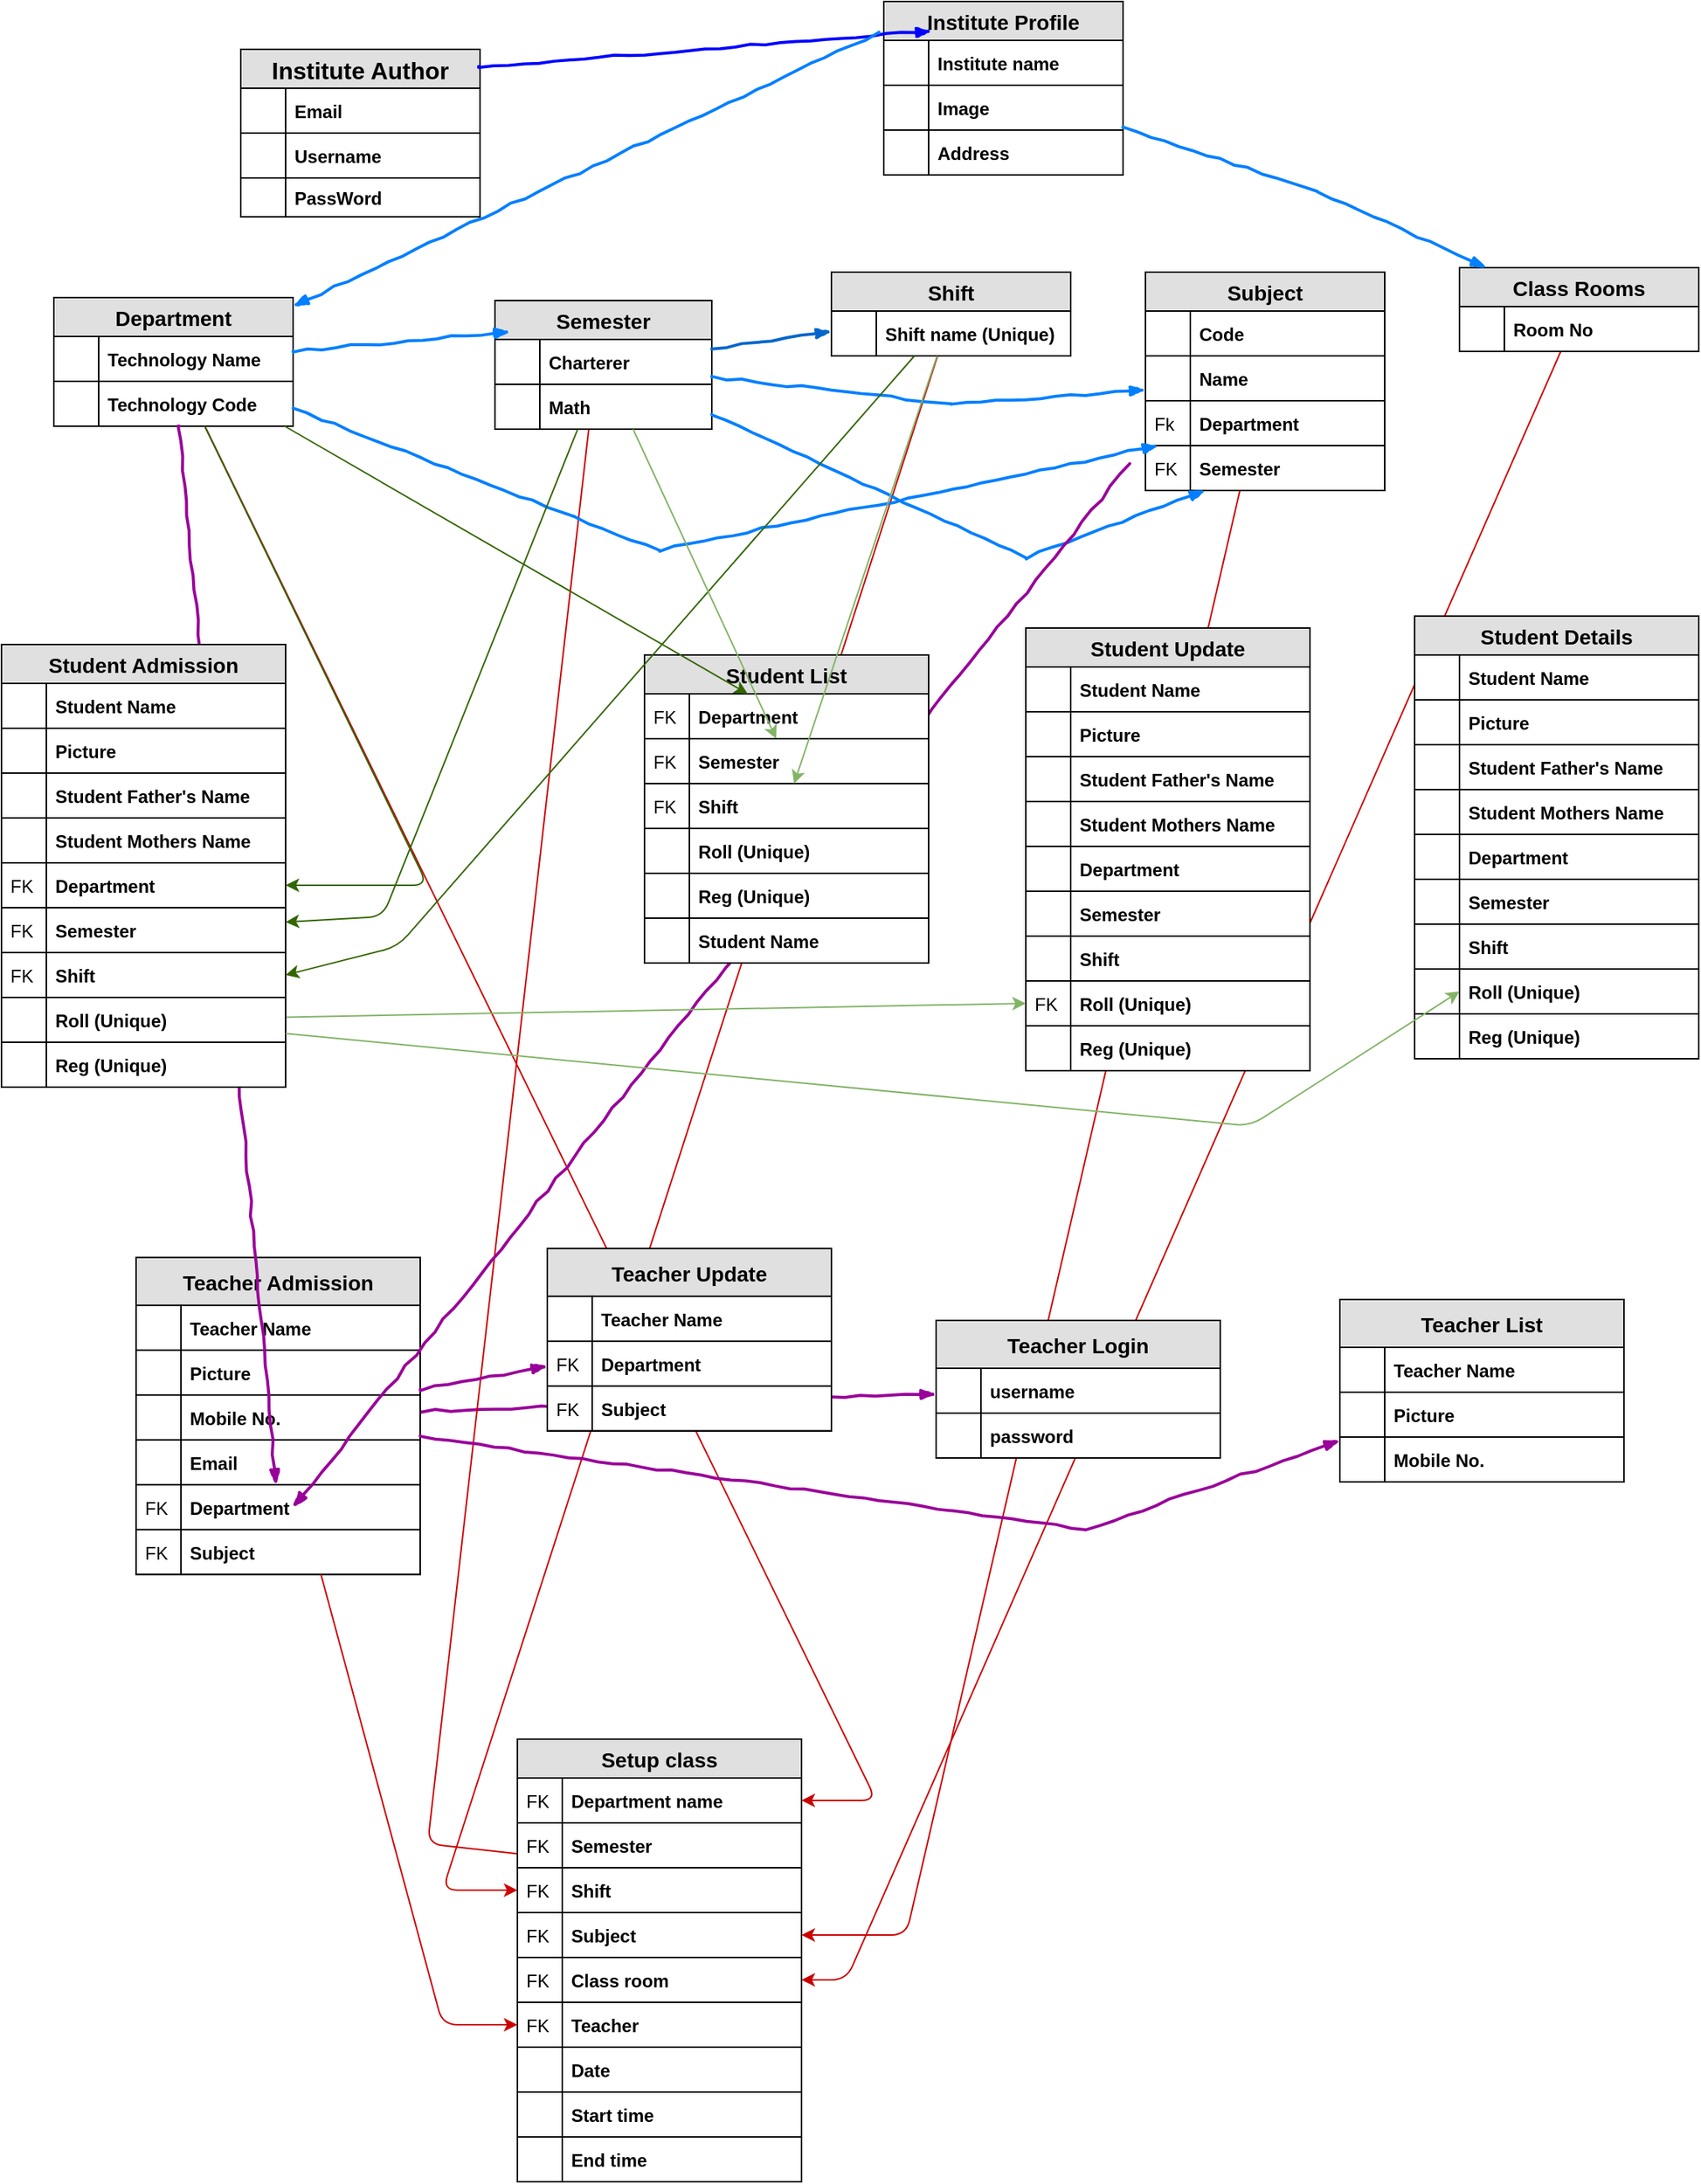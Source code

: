 <mxfile pages="1" version="11.2.9" type="device"><diagram id="xxleGY9H1aK4qrHBlvaL" name="Page-1"><mxGraphModel dx="3335" dy="1268" grid="1" gridSize="10" guides="1" tooltips="1" connect="1" arrows="1" fold="1" page="1" pageScale="1" pageWidth="1200" pageHeight="1600" math="0" shadow="0"><root><mxCell id="0"/><mxCell id="1" parent="0"/><mxCell id="aC9i3z5VtJ9PzJZg4tpp-179" value="" style="endArrow=classic;html=1;strokeColor=#CC0000;" edge="1" parent="1" source="6qFiVRgG05ELXTqbqe90-64" target="aC9i3z5VtJ9PzJZg4tpp-2"><mxGeometry width="50" height="50" relative="1" as="geometry"><mxPoint x="-1170" y="1624.5" as="sourcePoint"/><mxPoint x="-970" y="1300" as="targetPoint"/><Array as="points"><mxPoint x="-610" y="1321"/></Array></mxGeometry></mxCell><mxCell id="aC9i3z5VtJ9PzJZg4tpp-159" value="" style="rounded=0;comic=1;strokeWidth=2;endArrow=blockThin;html=1;fontFamily=Comic Sans MS;fontStyle=1;strokeColor=#990099;" edge="1" parent="1" source="6qFiVRgG05ELXTqbqe90-132" target="aC9i3z5VtJ9PzJZg4tpp-144"><mxGeometry width="50" height="50" relative="1" as="geometry"><mxPoint x="-850" y="1110" as="sourcePoint"/><mxPoint x="-540" y="1100" as="targetPoint"/></mxGeometry></mxCell><mxCell id="aC9i3z5VtJ9PzJZg4tpp-182" value="" style="endArrow=classic;html=1;strokeColor=#CC0000;exitX=0.5;exitY=0;exitDx=0;exitDy=0;" edge="1" parent="1" source="6qFiVRgG05ELXTqbqe90-78"><mxGeometry width="50" height="50" relative="1" as="geometry"><mxPoint x="-1055.473" y="412" as="sourcePoint"/><mxPoint x="-820" y="1360" as="targetPoint"/><Array as="points"><mxPoint x="-910" y="1350"/></Array></mxGeometry></mxCell><mxCell id="aC9i3z5VtJ9PzJZg4tpp-183" value="" style="endArrow=classic;html=1;strokeColor=#CC0000;" edge="1" parent="1" source="6qFiVRgG05ELXTqbqe90-94" target="aC9i3z5VtJ9PzJZg4tpp-6"><mxGeometry width="50" height="50" relative="1" as="geometry"><mxPoint x="-782.5" y="328" as="sourcePoint"/><mxPoint x="-810" y="1370" as="targetPoint"/><Array as="points"><mxPoint x="-900" y="1381"/></Array></mxGeometry></mxCell><mxCell id="aC9i3z5VtJ9PzJZg4tpp-185" value="" style="endArrow=classic;html=1;strokeColor=#CC0000;" edge="1" parent="1" source="6qFiVRgG05ELXTqbqe90-163" target="aC9i3z5VtJ9PzJZg4tpp-10"><mxGeometry width="50" height="50" relative="1" as="geometry"><mxPoint x="-396.272" y="452" as="sourcePoint"/><mxPoint x="-739.602" y="1406" as="targetPoint"/><Array as="points"><mxPoint x="-630" y="1441"/></Array></mxGeometry></mxCell><mxCell id="aC9i3z5VtJ9PzJZg4tpp-184" value="" style="endArrow=classic;html=1;strokeColor=#CC0000;" edge="1" parent="1" source="6qFiVRgG05ELXTqbqe90-146" target="aC9i3z5VtJ9PzJZg4tpp-8"><mxGeometry width="50" height="50" relative="1" as="geometry"><mxPoint x="-555.18" y="365" as="sourcePoint"/><mxPoint x="-742.225" y="1376.0" as="targetPoint"/><Array as="points"><mxPoint x="-590" y="1411"/></Array></mxGeometry></mxCell><mxCell id="6qFiVRgG05ELXTqbqe90-1" value="Institute Author" style="swimlane;fontStyle=1;childLayout=stackLayout;horizontal=1;startSize=26;fillColor=#e0e0e0;horizontalStack=0;resizeParent=1;resizeParentMax=0;resizeLast=0;collapsible=1;marginBottom=0;swimlaneFillColor=#ffffff;align=center;fontSize=16;strokeColor=#000000;" parent="1" vertex="1"><mxGeometry x="-1035" y="150" width="160" height="112" as="geometry"/></mxCell><mxCell id="6qFiVRgG05ELXTqbqe90-2" value="Email" style="shape=partialRectangle;top=0;left=0;right=0;bottom=1;align=left;verticalAlign=middle;fillColor=none;spacingLeft=34;spacingRight=4;overflow=hidden;rotatable=0;points=[[0,0.5],[1,0.5]];portConstraint=eastwest;dropTarget=0;fontStyle=1;fontSize=12;strokeColor=#000000;" parent="6qFiVRgG05ELXTqbqe90-1" vertex="1"><mxGeometry y="26" width="160" height="30" as="geometry"/></mxCell><mxCell id="6qFiVRgG05ELXTqbqe90-3" value="" style="shape=partialRectangle;top=0;left=0;bottom=0;fillColor=none;align=left;verticalAlign=middle;spacingLeft=4;spacingRight=4;overflow=hidden;rotatable=0;points=[];portConstraint=eastwest;part=1;fontSize=12;" parent="6qFiVRgG05ELXTqbqe90-2" vertex="1" connectable="0"><mxGeometry width="30" height="30" as="geometry"/></mxCell><mxCell id="6qFiVRgG05ELXTqbqe90-32" value="Username" style="shape=partialRectangle;top=0;left=0;right=0;bottom=1;align=left;verticalAlign=middle;fillColor=none;spacingLeft=34;spacingRight=4;overflow=hidden;rotatable=0;points=[[0,0.5],[1,0.5]];portConstraint=eastwest;dropTarget=0;fontStyle=1;fontSize=12;strokeColor=#000000;" parent="6qFiVRgG05ELXTqbqe90-1" vertex="1"><mxGeometry y="56" width="160" height="30" as="geometry"/></mxCell><mxCell id="6qFiVRgG05ELXTqbqe90-33" value="" style="shape=partialRectangle;top=0;left=0;bottom=0;fillColor=none;align=left;verticalAlign=middle;spacingLeft=4;spacingRight=4;overflow=hidden;rotatable=0;points=[];portConstraint=eastwest;part=1;fontSize=12;" parent="6qFiVRgG05ELXTqbqe90-32" vertex="1" connectable="0"><mxGeometry width="30" height="30" as="geometry"/></mxCell><mxCell id="6qFiVRgG05ELXTqbqe90-34" value="PassWord" style="shape=partialRectangle;top=0;left=0;right=0;bottom=1;align=left;verticalAlign=middle;fillColor=none;spacingLeft=34;spacingRight=4;overflow=hidden;rotatable=0;points=[[0,0.5],[1,0.5]];portConstraint=eastwest;dropTarget=0;fontStyle=1;fontSize=12;strokeColor=#000000;" parent="6qFiVRgG05ELXTqbqe90-1" vertex="1"><mxGeometry y="86" width="160" height="26" as="geometry"/></mxCell><mxCell id="6qFiVRgG05ELXTqbqe90-35" value="" style="shape=partialRectangle;top=0;left=0;bottom=0;fillColor=none;align=left;verticalAlign=middle;spacingLeft=4;spacingRight=4;overflow=hidden;rotatable=0;points=[];portConstraint=eastwest;part=1;fontSize=12;" parent="6qFiVRgG05ELXTqbqe90-34" vertex="1" connectable="0"><mxGeometry width="30" height="26" as="geometry"/></mxCell><mxCell id="6qFiVRgG05ELXTqbqe90-36" value="Institute Profile" style="swimlane;fontStyle=1;childLayout=stackLayout;horizontal=1;startSize=26;fillColor=#e0e0e0;horizontalStack=0;resizeParent=1;resizeParentMax=0;resizeLast=0;collapsible=1;marginBottom=0;swimlaneFillColor=#ffffff;align=center;fontSize=14;strokeColor=#000000;" parent="1" vertex="1"><mxGeometry x="-605" y="118" width="160" height="116" as="geometry"/></mxCell><mxCell id="6qFiVRgG05ELXTqbqe90-37" value="Institute name" style="shape=partialRectangle;top=0;left=0;right=0;bottom=1;align=left;verticalAlign=middle;fillColor=none;spacingLeft=34;spacingRight=4;overflow=hidden;rotatable=0;points=[[0,0.5],[1,0.5]];portConstraint=eastwest;dropTarget=0;fontStyle=1;fontSize=12;" parent="6qFiVRgG05ELXTqbqe90-36" vertex="1"><mxGeometry y="26" width="160" height="30" as="geometry"/></mxCell><mxCell id="6qFiVRgG05ELXTqbqe90-38" value="" style="shape=partialRectangle;top=0;left=0;bottom=0;fillColor=none;align=left;verticalAlign=middle;spacingLeft=4;spacingRight=4;overflow=hidden;rotatable=0;points=[];portConstraint=eastwest;part=1;fontSize=12;" parent="6qFiVRgG05ELXTqbqe90-37" vertex="1" connectable="0"><mxGeometry width="30" height="30" as="geometry"/></mxCell><mxCell id="6qFiVRgG05ELXTqbqe90-53" value="Image" style="shape=partialRectangle;top=0;left=0;right=0;bottom=1;align=left;verticalAlign=middle;fillColor=none;spacingLeft=34;spacingRight=4;overflow=hidden;rotatable=0;points=[[0,0.5],[1,0.5]];portConstraint=eastwest;dropTarget=0;fontStyle=1;fontSize=12;" parent="6qFiVRgG05ELXTqbqe90-36" vertex="1"><mxGeometry y="56" width="160" height="30" as="geometry"/></mxCell><mxCell id="6qFiVRgG05ELXTqbqe90-54" value="" style="shape=partialRectangle;top=0;left=0;bottom=0;fillColor=none;align=left;verticalAlign=middle;spacingLeft=4;spacingRight=4;overflow=hidden;rotatable=0;points=[];portConstraint=eastwest;part=1;fontSize=12;" parent="6qFiVRgG05ELXTqbqe90-53" vertex="1" connectable="0"><mxGeometry width="30" height="30" as="geometry"/></mxCell><mxCell id="6qFiVRgG05ELXTqbqe90-56" value="Address" style="shape=partialRectangle;top=0;left=0;right=0;bottom=1;align=left;verticalAlign=middle;fillColor=none;spacingLeft=34;spacingRight=4;overflow=hidden;rotatable=0;points=[[0,0.5],[1,0.5]];portConstraint=eastwest;dropTarget=0;fontStyle=1;fontSize=12;" parent="6qFiVRgG05ELXTqbqe90-36" vertex="1"><mxGeometry y="86" width="160" height="30" as="geometry"/></mxCell><mxCell id="6qFiVRgG05ELXTqbqe90-57" value="" style="shape=partialRectangle;top=0;left=0;bottom=0;fillColor=none;align=left;verticalAlign=middle;spacingLeft=4;spacingRight=4;overflow=hidden;rotatable=0;points=[];portConstraint=eastwest;part=1;fontSize=12;" parent="6qFiVRgG05ELXTqbqe90-56" vertex="1" connectable="0"><mxGeometry width="30" height="30" as="geometry"/></mxCell><mxCell id="6qFiVRgG05ELXTqbqe90-48" value="" style="rounded=0;comic=1;strokeWidth=2;endArrow=blockThin;html=1;fontFamily=Comic Sans MS;fontStyle=1;exitX=0.994;exitY=0.103;exitDx=0;exitDy=0;exitPerimeter=0;entryX=0.2;entryY=0.172;entryDx=0;entryDy=0;entryPerimeter=0;strokeColor=#0000FF;" parent="1" source="6qFiVRgG05ELXTqbqe90-1" target="6qFiVRgG05ELXTqbqe90-36" edge="1"><mxGeometry width="50" height="50" relative="1" as="geometry"><mxPoint x="-945" y="315" as="sourcePoint"/><mxPoint x="-865" y="305" as="targetPoint"/><Array as="points"/></mxGeometry></mxCell><mxCell id="6qFiVRgG05ELXTqbqe90-64" value="Department" style="swimlane;fontStyle=1;childLayout=stackLayout;horizontal=1;startSize=26;fillColor=#e0e0e0;horizontalStack=0;resizeParent=1;resizeParentMax=0;resizeLast=0;collapsible=1;marginBottom=0;swimlaneFillColor=#ffffff;align=center;fontSize=14;strokeColor=#000000;" parent="1" vertex="1"><mxGeometry x="-1160" y="316" width="160" height="86" as="geometry"/></mxCell><mxCell id="6qFiVRgG05ELXTqbqe90-65" value="Technology Name" style="shape=partialRectangle;top=0;left=0;right=0;bottom=1;align=left;verticalAlign=middle;fillColor=none;spacingLeft=34;spacingRight=4;overflow=hidden;rotatable=0;points=[[0,0.5],[1,0.5]];portConstraint=eastwest;dropTarget=0;fontStyle=1;fontSize=12;" parent="6qFiVRgG05ELXTqbqe90-64" vertex="1"><mxGeometry y="26" width="160" height="30" as="geometry"/></mxCell><mxCell id="6qFiVRgG05ELXTqbqe90-66" value="" style="shape=partialRectangle;top=0;left=0;bottom=0;fillColor=none;align=left;verticalAlign=middle;spacingLeft=4;spacingRight=4;overflow=hidden;rotatable=0;points=[];portConstraint=eastwest;part=1;fontSize=12;" parent="6qFiVRgG05ELXTqbqe90-65" vertex="1" connectable="0"><mxGeometry width="30" height="30" as="geometry"/></mxCell><mxCell id="6qFiVRgG05ELXTqbqe90-75" value="Technology Code" style="shape=partialRectangle;top=0;left=0;right=0;bottom=1;align=left;verticalAlign=middle;fillColor=none;spacingLeft=34;spacingRight=4;overflow=hidden;rotatable=0;points=[[0,0.5],[1,0.5]];portConstraint=eastwest;dropTarget=0;fontStyle=1;fontSize=12;" parent="6qFiVRgG05ELXTqbqe90-64" vertex="1"><mxGeometry y="56" width="160" height="30" as="geometry"/></mxCell><mxCell id="6qFiVRgG05ELXTqbqe90-76" value="" style="shape=partialRectangle;top=0;left=0;bottom=0;fillColor=none;align=left;verticalAlign=middle;spacingLeft=4;spacingRight=4;overflow=hidden;rotatable=0;points=[];portConstraint=eastwest;part=1;fontSize=12;" parent="6qFiVRgG05ELXTqbqe90-75" vertex="1" connectable="0"><mxGeometry width="30" height="30" as="geometry"/></mxCell><mxCell id="6qFiVRgG05ELXTqbqe90-78" value="Semester" style="swimlane;fontStyle=1;childLayout=stackLayout;horizontal=1;startSize=26;fillColor=#e0e0e0;horizontalStack=0;resizeParent=1;resizeParentMax=0;resizeLast=0;collapsible=1;marginBottom=0;swimlaneFillColor=#ffffff;align=center;fontSize=14;strokeColor=#000000;" parent="1" vertex="1"><mxGeometry x="-865" y="318" width="145" height="86" as="geometry"/></mxCell><mxCell id="6qFiVRgG05ELXTqbqe90-79" value="Charterer" style="shape=partialRectangle;top=0;left=0;right=0;bottom=1;align=left;verticalAlign=middle;fillColor=none;spacingLeft=34;spacingRight=4;overflow=hidden;rotatable=0;points=[[0,0.5],[1,0.5]];portConstraint=eastwest;dropTarget=0;fontStyle=1;fontSize=12;" parent="6qFiVRgG05ELXTqbqe90-78" vertex="1"><mxGeometry y="26" width="145" height="30" as="geometry"/></mxCell><mxCell id="6qFiVRgG05ELXTqbqe90-80" value="" style="shape=partialRectangle;top=0;left=0;bottom=0;fillColor=none;align=left;verticalAlign=middle;spacingLeft=4;spacingRight=4;overflow=hidden;rotatable=0;points=[];portConstraint=eastwest;part=1;fontSize=12;" parent="6qFiVRgG05ELXTqbqe90-79" vertex="1" connectable="0"><mxGeometry width="30" height="30" as="geometry"/></mxCell><mxCell id="6qFiVRgG05ELXTqbqe90-81" value="Math" style="shape=partialRectangle;top=0;left=0;right=0;bottom=1;align=left;verticalAlign=middle;fillColor=none;spacingLeft=34;spacingRight=4;overflow=hidden;rotatable=0;points=[[0,0.5],[1,0.5]];portConstraint=eastwest;dropTarget=0;fontStyle=1;fontSize=12;" parent="6qFiVRgG05ELXTqbqe90-78" vertex="1"><mxGeometry y="56" width="145" height="30" as="geometry"/></mxCell><mxCell id="6qFiVRgG05ELXTqbqe90-82" value="" style="shape=partialRectangle;top=0;left=0;bottom=0;fillColor=none;align=left;verticalAlign=middle;spacingLeft=4;spacingRight=4;overflow=hidden;rotatable=0;points=[];portConstraint=eastwest;part=1;fontSize=12;" parent="6qFiVRgG05ELXTqbqe90-81" vertex="1" connectable="0"><mxGeometry width="30" height="30" as="geometry"/></mxCell><mxCell id="6qFiVRgG05ELXTqbqe90-94" value="Shift" style="swimlane;fontStyle=1;childLayout=stackLayout;horizontal=1;startSize=26;fillColor=#e0e0e0;horizontalStack=0;resizeParent=1;resizeParentMax=0;resizeLast=0;collapsible=1;marginBottom=0;swimlaneFillColor=#ffffff;align=center;fontSize=14;strokeColor=#000000;" parent="1" vertex="1"><mxGeometry x="-640" y="299" width="160" height="56" as="geometry"/></mxCell><mxCell id="6qFiVRgG05ELXTqbqe90-95" value="Shift name (Unique)" style="shape=partialRectangle;top=0;left=0;right=0;bottom=1;align=left;verticalAlign=middle;fillColor=none;spacingLeft=34;spacingRight=4;overflow=hidden;rotatable=0;points=[[0,0.5],[1,0.5]];portConstraint=eastwest;dropTarget=0;fontStyle=1;fontSize=12;" parent="6qFiVRgG05ELXTqbqe90-94" vertex="1"><mxGeometry y="26" width="160" height="30" as="geometry"/></mxCell><mxCell id="6qFiVRgG05ELXTqbqe90-96" value="" style="shape=partialRectangle;top=0;left=0;bottom=0;fillColor=none;align=left;verticalAlign=middle;spacingLeft=4;spacingRight=4;overflow=hidden;rotatable=0;points=[];portConstraint=eastwest;part=1;fontSize=12;" parent="6qFiVRgG05ELXTqbqe90-95" vertex="1" connectable="0"><mxGeometry width="30" height="30" as="geometry"/></mxCell><mxCell id="6qFiVRgG05ELXTqbqe90-110" value="" style="rounded=0;comic=1;strokeWidth=2;endArrow=blockThin;html=1;fontFamily=Comic Sans MS;fontStyle=1;exitX=-0.019;exitY=0.181;exitDx=0;exitDy=0;exitPerimeter=0;strokeColor=#007FFF;" parent="1" source="6qFiVRgG05ELXTqbqe90-36" target="6qFiVRgG05ELXTqbqe90-64" edge="1"><mxGeometry width="50" height="50" relative="1" as="geometry"><mxPoint x="-1145" y="505" as="sourcePoint"/><mxPoint x="-1095" y="455" as="targetPoint"/></mxGeometry></mxCell><mxCell id="6qFiVRgG05ELXTqbqe90-112" value="" style="rounded=0;comic=1;strokeWidth=2;endArrow=blockThin;html=1;fontFamily=Comic Sans MS;fontStyle=1;entryX=0.069;entryY=0.244;entryDx=0;entryDy=0;entryPerimeter=0;strokeColor=#007FFF;" parent="1" source="6qFiVRgG05ELXTqbqe90-64" target="6qFiVRgG05ELXTqbqe90-78" edge="1"><mxGeometry width="50" height="50" relative="1" as="geometry"><mxPoint x="-1145" y="505" as="sourcePoint"/><mxPoint x="-1095" y="455" as="targetPoint"/></mxGeometry></mxCell><mxCell id="6qFiVRgG05ELXTqbqe90-132" value="Teacher Admission" style="swimlane;fontStyle=1;childLayout=stackLayout;horizontal=1;startSize=32;fillColor=#e0e0e0;horizontalStack=0;resizeParent=1;resizeParentMax=0;resizeLast=0;collapsible=1;marginBottom=0;swimlaneFillColor=#ffffff;align=center;fontSize=14;strokeColor=#000000;" parent="1" vertex="1"><mxGeometry x="-1105" y="957.912" width="190" height="212" as="geometry"/></mxCell><mxCell id="6qFiVRgG05ELXTqbqe90-133" value="Teacher Name" style="shape=partialRectangle;top=0;left=0;right=0;bottom=1;align=left;verticalAlign=middle;fillColor=none;spacingLeft=34;spacingRight=4;overflow=hidden;rotatable=0;points=[[0,0.5],[1,0.5]];portConstraint=eastwest;dropTarget=0;fontStyle=1;fontSize=12;" parent="6qFiVRgG05ELXTqbqe90-132" vertex="1"><mxGeometry y="32" width="190" height="30" as="geometry"/></mxCell><mxCell id="6qFiVRgG05ELXTqbqe90-134" value="" style="shape=partialRectangle;top=0;left=0;bottom=0;fillColor=none;align=left;verticalAlign=middle;spacingLeft=4;spacingRight=4;overflow=hidden;rotatable=0;points=[];portConstraint=eastwest;part=1;fontSize=12;" parent="6qFiVRgG05ELXTqbqe90-133" vertex="1" connectable="0"><mxGeometry width="30" height="30" as="geometry"/></mxCell><mxCell id="aC9i3z5VtJ9PzJZg4tpp-167" value="Picture" style="shape=partialRectangle;top=0;left=0;right=0;bottom=1;align=left;verticalAlign=middle;fillColor=none;spacingLeft=34;spacingRight=4;overflow=hidden;rotatable=0;points=[[0,0.5],[1,0.5]];portConstraint=eastwest;dropTarget=0;fontStyle=1;fontSize=12;" vertex="1" parent="6qFiVRgG05ELXTqbqe90-132"><mxGeometry y="62" width="190" height="30" as="geometry"/></mxCell><mxCell id="aC9i3z5VtJ9PzJZg4tpp-168" value="" style="shape=partialRectangle;top=0;left=0;bottom=0;fillColor=none;align=left;verticalAlign=middle;spacingLeft=4;spacingRight=4;overflow=hidden;rotatable=0;points=[];portConstraint=eastwest;part=1;fontSize=12;" vertex="1" connectable="0" parent="aC9i3z5VtJ9PzJZg4tpp-167"><mxGeometry width="30" height="30" as="geometry"/></mxCell><mxCell id="aC9i3z5VtJ9PzJZg4tpp-172" value="Mobile No." style="shape=partialRectangle;top=0;left=0;right=0;bottom=1;align=left;verticalAlign=middle;fillColor=none;spacingLeft=34;spacingRight=4;overflow=hidden;rotatable=0;points=[[0,0.5],[1,0.5]];portConstraint=eastwest;dropTarget=0;fontStyle=1;fontSize=12;" vertex="1" parent="6qFiVRgG05ELXTqbqe90-132"><mxGeometry y="92" width="190" height="30" as="geometry"/></mxCell><mxCell id="aC9i3z5VtJ9PzJZg4tpp-173" value="" style="shape=partialRectangle;top=0;left=0;bottom=0;fillColor=none;align=left;verticalAlign=middle;spacingLeft=4;spacingRight=4;overflow=hidden;rotatable=0;points=[];portConstraint=eastwest;part=1;fontSize=12;" vertex="1" connectable="0" parent="aC9i3z5VtJ9PzJZg4tpp-172"><mxGeometry width="30" height="30" as="geometry"/></mxCell><mxCell id="aC9i3z5VtJ9PzJZg4tpp-169" value="Email" style="shape=partialRectangle;top=0;left=0;right=0;bottom=1;align=left;verticalAlign=middle;fillColor=none;spacingLeft=34;spacingRight=4;overflow=hidden;rotatable=0;points=[[0,0.5],[1,0.5]];portConstraint=eastwest;dropTarget=0;fontStyle=1;fontSize=12;" vertex="1" parent="6qFiVRgG05ELXTqbqe90-132"><mxGeometry y="122" width="190" height="30" as="geometry"/></mxCell><mxCell id="aC9i3z5VtJ9PzJZg4tpp-170" value="" style="shape=partialRectangle;top=0;left=0;bottom=0;fillColor=none;align=left;verticalAlign=middle;spacingLeft=4;spacingRight=4;overflow=hidden;rotatable=0;points=[];portConstraint=eastwest;part=1;fontSize=12;" vertex="1" connectable="0" parent="aC9i3z5VtJ9PzJZg4tpp-169"><mxGeometry width="30" height="30" as="geometry"/></mxCell><mxCell id="6qFiVRgG05ELXTqbqe90-139" value="Department" style="shape=partialRectangle;top=0;left=0;right=0;bottom=1;align=left;verticalAlign=middle;fillColor=none;spacingLeft=34;spacingRight=4;overflow=hidden;rotatable=0;points=[[0,0.5],[1,0.5]];portConstraint=eastwest;dropTarget=0;fontStyle=1;fontSize=12;" parent="6qFiVRgG05ELXTqbqe90-132" vertex="1"><mxGeometry y="152" width="190" height="30" as="geometry"/></mxCell><mxCell id="6qFiVRgG05ELXTqbqe90-140" value="FK" style="shape=partialRectangle;top=0;left=0;bottom=0;fillColor=none;align=left;verticalAlign=middle;spacingLeft=4;spacingRight=4;overflow=hidden;rotatable=0;points=[];portConstraint=eastwest;part=1;fontSize=12;" parent="6qFiVRgG05ELXTqbqe90-139" vertex="1" connectable="0"><mxGeometry width="30" height="30" as="geometry"/></mxCell><mxCell id="6qFiVRgG05ELXTqbqe90-141" value="Subject" style="shape=partialRectangle;top=0;left=0;right=0;bottom=1;align=left;verticalAlign=middle;fillColor=none;spacingLeft=34;spacingRight=4;overflow=hidden;rotatable=0;points=[[0,0.5],[1,0.5]];portConstraint=eastwest;dropTarget=0;fontStyle=1;fontSize=12;" parent="6qFiVRgG05ELXTqbqe90-132" vertex="1"><mxGeometry y="182" width="190" height="30" as="geometry"/></mxCell><mxCell id="6qFiVRgG05ELXTqbqe90-142" value="FK" style="shape=partialRectangle;top=0;left=0;bottom=0;fillColor=none;align=left;verticalAlign=middle;spacingLeft=4;spacingRight=4;overflow=hidden;rotatable=0;points=[];portConstraint=eastwest;part=1;fontSize=12;" parent="6qFiVRgG05ELXTqbqe90-141" vertex="1" connectable="0"><mxGeometry width="30" height="30" as="geometry"/></mxCell><mxCell id="6qFiVRgG05ELXTqbqe90-145" value="" style="rounded=0;comic=1;strokeWidth=2;endArrow=blockThin;html=1;fontFamily=Comic Sans MS;fontStyle=1;strokeColor=#990099;" parent="1" source="6qFiVRgG05ELXTqbqe90-64" target="6qFiVRgG05ELXTqbqe90-139" edge="1"><mxGeometry width="50" height="50" relative="1" as="geometry"><mxPoint x="-1145" y="775" as="sourcePoint"/><mxPoint x="-1095" y="725" as="targetPoint"/></mxGeometry></mxCell><mxCell id="6qFiVRgG05ELXTqbqe90-146" value="Subject" style="swimlane;fontStyle=1;childLayout=stackLayout;horizontal=1;startSize=26;fillColor=#e0e0e0;horizontalStack=0;resizeParent=1;resizeParentMax=0;resizeLast=0;collapsible=1;marginBottom=0;swimlaneFillColor=#ffffff;align=center;fontSize=14;strokeColor=#000000;" parent="1" vertex="1"><mxGeometry x="-430" y="299" width="160" height="146" as="geometry"/></mxCell><mxCell id="6qFiVRgG05ELXTqbqe90-149" value="Code" style="shape=partialRectangle;top=0;left=0;right=0;bottom=1;align=left;verticalAlign=middle;fillColor=none;spacingLeft=34;spacingRight=4;overflow=hidden;rotatable=0;points=[[0,0.5],[1,0.5]];portConstraint=eastwest;dropTarget=0;fontStyle=1;fontSize=12;" parent="6qFiVRgG05ELXTqbqe90-146" vertex="1"><mxGeometry y="26" width="160" height="30" as="geometry"/></mxCell><mxCell id="6qFiVRgG05ELXTqbqe90-150" value="" style="shape=partialRectangle;top=0;left=0;bottom=0;fillColor=none;align=left;verticalAlign=middle;spacingLeft=4;spacingRight=4;overflow=hidden;rotatable=0;points=[];portConstraint=eastwest;part=1;fontSize=12;" parent="6qFiVRgG05ELXTqbqe90-149" vertex="1" connectable="0"><mxGeometry width="30" height="30" as="geometry"/></mxCell><mxCell id="6qFiVRgG05ELXTqbqe90-147" value="Name " style="shape=partialRectangle;top=0;left=0;right=0;bottom=1;align=left;verticalAlign=middle;fillColor=none;spacingLeft=34;spacingRight=4;overflow=hidden;rotatable=0;points=[[0,0.5],[1,0.5]];portConstraint=eastwest;dropTarget=0;fontStyle=1;fontSize=12;" parent="6qFiVRgG05ELXTqbqe90-146" vertex="1"><mxGeometry y="56" width="160" height="30" as="geometry"/></mxCell><mxCell id="6qFiVRgG05ELXTqbqe90-148" value="" style="shape=partialRectangle;top=0;left=0;bottom=0;fillColor=none;align=left;verticalAlign=middle;spacingLeft=4;spacingRight=4;overflow=hidden;rotatable=0;points=[];portConstraint=eastwest;part=1;fontSize=12;" parent="6qFiVRgG05ELXTqbqe90-147" vertex="1" connectable="0"><mxGeometry width="30" height="30" as="geometry"/></mxCell><mxCell id="6qFiVRgG05ELXTqbqe90-151" value="Department" style="shape=partialRectangle;top=0;left=0;right=0;bottom=1;align=left;verticalAlign=middle;fillColor=none;spacingLeft=34;spacingRight=4;overflow=hidden;rotatable=0;points=[[0,0.5],[1,0.5]];portConstraint=eastwest;dropTarget=0;fontStyle=1;fontSize=12;" parent="6qFiVRgG05ELXTqbqe90-146" vertex="1"><mxGeometry y="86" width="160" height="30" as="geometry"/></mxCell><mxCell id="6qFiVRgG05ELXTqbqe90-152" value="Fk" style="shape=partialRectangle;top=0;left=0;bottom=0;fillColor=none;align=left;verticalAlign=middle;spacingLeft=4;spacingRight=4;overflow=hidden;rotatable=0;points=[];portConstraint=eastwest;part=1;fontSize=12;" parent="6qFiVRgG05ELXTqbqe90-151" vertex="1" connectable="0"><mxGeometry width="30" height="30" as="geometry"/></mxCell><mxCell id="6qFiVRgG05ELXTqbqe90-153" value="Semester" style="shape=partialRectangle;top=0;left=0;right=0;bottom=1;align=left;verticalAlign=middle;fillColor=none;spacingLeft=34;spacingRight=4;overflow=hidden;rotatable=0;points=[[0,0.5],[1,0.5]];portConstraint=eastwest;dropTarget=0;fontStyle=1;fontSize=12;" parent="6qFiVRgG05ELXTqbqe90-146" vertex="1"><mxGeometry y="116" width="160" height="30" as="geometry"/></mxCell><mxCell id="6qFiVRgG05ELXTqbqe90-154" value="FK" style="shape=partialRectangle;top=0;left=0;bottom=0;fillColor=none;align=left;verticalAlign=middle;spacingLeft=4;spacingRight=4;overflow=hidden;rotatable=0;points=[];portConstraint=eastwest;part=1;fontSize=12;" parent="6qFiVRgG05ELXTqbqe90-153" vertex="1" connectable="0"><mxGeometry width="30" height="30" as="geometry"/></mxCell><mxCell id="6qFiVRgG05ELXTqbqe90-155" value="" style="rounded=0;comic=1;strokeWidth=2;endArrow=blockThin;html=1;fontFamily=Comic Sans MS;fontStyle=1;strokeColor=#007FFF;" parent="1" source="6qFiVRgG05ELXTqbqe90-64" target="6qFiVRgG05ELXTqbqe90-151" edge="1"><mxGeometry width="50" height="50" relative="1" as="geometry"><mxPoint x="-1125" y="755" as="sourcePoint"/><mxPoint x="-1075" y="705" as="targetPoint"/><Array as="points"><mxPoint x="-755" y="485"/></Array></mxGeometry></mxCell><mxCell id="6qFiVRgG05ELXTqbqe90-156" value="" style="rounded=0;comic=1;strokeWidth=2;endArrow=blockThin;html=1;fontFamily=Comic Sans MS;fontStyle=1;strokeColor=#007FFF;" parent="1" source="6qFiVRgG05ELXTqbqe90-78" target="6qFiVRgG05ELXTqbqe90-153" edge="1"><mxGeometry width="50" height="50" relative="1" as="geometry"><mxPoint x="-1125" y="755" as="sourcePoint"/><mxPoint x="-1075" y="705" as="targetPoint"/><Array as="points"><mxPoint x="-510" y="490"/></Array></mxGeometry></mxCell><mxCell id="6qFiVRgG05ELXTqbqe90-157" value="" style="rounded=0;comic=1;strokeWidth=2;endArrow=blockThin;html=1;fontFamily=Comic Sans MS;fontStyle=1;strokeColor=#0066CC;" parent="1" source="6qFiVRgG05ELXTqbqe90-78" target="6qFiVRgG05ELXTqbqe90-94" edge="1"><mxGeometry width="50" height="50" relative="1" as="geometry"><mxPoint x="-1125" y="755" as="sourcePoint"/><mxPoint x="-1075" y="705" as="targetPoint"/></mxGeometry></mxCell><mxCell id="6qFiVRgG05ELXTqbqe90-159" value="" style="rounded=0;comic=1;strokeWidth=2;endArrow=blockThin;html=1;fontFamily=Comic Sans MS;fontStyle=1;strokeColor=#990099;" parent="1" edge="1"><mxGeometry width="50" height="50" relative="1" as="geometry"><mxPoint x="-440.518" y="427.0" as="sourcePoint"/><mxPoint x="-999.976" y="1124.912" as="targetPoint"/></mxGeometry></mxCell><mxCell id="6qFiVRgG05ELXTqbqe90-160" value="" style="rounded=0;comic=1;strokeWidth=2;endArrow=blockThin;html=1;fontFamily=Comic Sans MS;fontStyle=1;strokeColor=#007FFF;" parent="1" source="6qFiVRgG05ELXTqbqe90-78" target="6qFiVRgG05ELXTqbqe90-146" edge="1"><mxGeometry width="50" height="50" relative="1" as="geometry"><mxPoint x="-1125" y="755" as="sourcePoint"/><mxPoint x="-1075" y="705" as="targetPoint"/><Array as="points"><mxPoint x="-560" y="387"/></Array></mxGeometry></mxCell><mxCell id="6qFiVRgG05ELXTqbqe90-163" value="Class Rooms" style="swimlane;fontStyle=1;childLayout=stackLayout;horizontal=1;startSize=26;fillColor=#e0e0e0;horizontalStack=0;resizeParent=1;resizeParentMax=0;resizeLast=0;collapsible=1;marginBottom=0;swimlaneFillColor=#ffffff;align=center;fontSize=14;strokeColor=#000000;" parent="1" vertex="1"><mxGeometry x="-220" y="296" width="160" height="56" as="geometry"/></mxCell><mxCell id="6qFiVRgG05ELXTqbqe90-164" value="Room No" style="shape=partialRectangle;top=0;left=0;right=0;bottom=1;align=left;verticalAlign=middle;fillColor=none;spacingLeft=34;spacingRight=4;overflow=hidden;rotatable=0;points=[[0,0.5],[1,0.5]];portConstraint=eastwest;dropTarget=0;fontStyle=1;fontSize=12;" parent="6qFiVRgG05ELXTqbqe90-163" vertex="1"><mxGeometry y="26" width="160" height="30" as="geometry"/></mxCell><mxCell id="6qFiVRgG05ELXTqbqe90-165" value="" style="shape=partialRectangle;top=0;left=0;bottom=0;fillColor=none;align=left;verticalAlign=middle;spacingLeft=4;spacingRight=4;overflow=hidden;rotatable=0;points=[];portConstraint=eastwest;part=1;fontSize=12;" parent="6qFiVRgG05ELXTqbqe90-164" vertex="1" connectable="0"><mxGeometry width="30" height="30" as="geometry"/></mxCell><mxCell id="6qFiVRgG05ELXTqbqe90-166" value="" style="rounded=0;comic=1;strokeWidth=2;endArrow=blockThin;html=1;fontFamily=Comic Sans MS;fontStyle=1;fillColor=#fff2cc;strokeColor=#007FFF;" parent="1" source="6qFiVRgG05ELXTqbqe90-36" target="6qFiVRgG05ELXTqbqe90-163" edge="1"><mxGeometry width="50" height="50" relative="1" as="geometry"><mxPoint x="-1155" y="805" as="sourcePoint"/><mxPoint x="-1105" y="755" as="targetPoint"/><Array as="points"><mxPoint x="-315" y="245"/></Array></mxGeometry></mxCell><mxCell id="aC9i3z5VtJ9PzJZg4tpp-1" value="Setup class" style="swimlane;fontStyle=1;childLayout=stackLayout;horizontal=1;startSize=26;fillColor=#e0e0e0;horizontalStack=0;resizeParent=1;resizeParentMax=0;resizeLast=0;collapsible=1;marginBottom=0;swimlaneFillColor=#ffffff;align=center;fontSize=14;strokeColor=#000000;" vertex="1" parent="1"><mxGeometry x="-850" y="1280" width="190" height="296" as="geometry"/></mxCell><mxCell id="aC9i3z5VtJ9PzJZg4tpp-2" value="Department name" style="shape=partialRectangle;top=0;left=0;right=0;bottom=1;align=left;verticalAlign=middle;fillColor=none;spacingLeft=34;spacingRight=4;overflow=hidden;rotatable=0;points=[[0,0.5],[1,0.5]];portConstraint=eastwest;dropTarget=0;fontStyle=1;fontSize=12;" vertex="1" parent="aC9i3z5VtJ9PzJZg4tpp-1"><mxGeometry y="26" width="190" height="30" as="geometry"/></mxCell><mxCell id="aC9i3z5VtJ9PzJZg4tpp-3" value="FK" style="shape=partialRectangle;top=0;left=0;bottom=0;fillColor=none;align=left;verticalAlign=middle;spacingLeft=4;spacingRight=4;overflow=hidden;rotatable=0;points=[];portConstraint=eastwest;part=1;fontSize=12;" vertex="1" connectable="0" parent="aC9i3z5VtJ9PzJZg4tpp-2"><mxGeometry width="30" height="30" as="geometry"/></mxCell><mxCell id="aC9i3z5VtJ9PzJZg4tpp-4" value="Semester" style="shape=partialRectangle;top=0;left=0;right=0;bottom=1;align=left;verticalAlign=middle;fillColor=none;spacingLeft=34;spacingRight=4;overflow=hidden;rotatable=0;points=[[0,0.5],[1,0.5]];portConstraint=eastwest;dropTarget=0;fontStyle=1;fontSize=12;" vertex="1" parent="aC9i3z5VtJ9PzJZg4tpp-1"><mxGeometry y="56" width="190" height="30" as="geometry"/></mxCell><mxCell id="aC9i3z5VtJ9PzJZg4tpp-5" value="FK" style="shape=partialRectangle;top=0;left=0;bottom=0;fillColor=none;align=left;verticalAlign=middle;spacingLeft=4;spacingRight=4;overflow=hidden;rotatable=0;points=[];portConstraint=eastwest;part=1;fontSize=12;" vertex="1" connectable="0" parent="aC9i3z5VtJ9PzJZg4tpp-4"><mxGeometry width="30" height="30" as="geometry"/></mxCell><mxCell id="aC9i3z5VtJ9PzJZg4tpp-6" value="Shift" style="shape=partialRectangle;top=0;left=0;right=0;bottom=1;align=left;verticalAlign=middle;fillColor=none;spacingLeft=34;spacingRight=4;overflow=hidden;rotatable=0;points=[[0,0.5],[1,0.5]];portConstraint=eastwest;dropTarget=0;fontStyle=1;fontSize=12;" vertex="1" parent="aC9i3z5VtJ9PzJZg4tpp-1"><mxGeometry y="86" width="190" height="30" as="geometry"/></mxCell><mxCell id="aC9i3z5VtJ9PzJZg4tpp-7" value="FK" style="shape=partialRectangle;top=0;left=0;bottom=0;fillColor=none;align=left;verticalAlign=middle;spacingLeft=4;spacingRight=4;overflow=hidden;rotatable=0;points=[];portConstraint=eastwest;part=1;fontSize=12;" vertex="1" connectable="0" parent="aC9i3z5VtJ9PzJZg4tpp-6"><mxGeometry width="30" height="30" as="geometry"/></mxCell><mxCell id="aC9i3z5VtJ9PzJZg4tpp-8" value="Subject" style="shape=partialRectangle;top=0;left=0;right=0;bottom=1;align=left;verticalAlign=middle;fillColor=none;spacingLeft=34;spacingRight=4;overflow=hidden;rotatable=0;points=[[0,0.5],[1,0.5]];portConstraint=eastwest;dropTarget=0;fontStyle=1;fontSize=12;" vertex="1" parent="aC9i3z5VtJ9PzJZg4tpp-1"><mxGeometry y="116" width="190" height="30" as="geometry"/></mxCell><mxCell id="aC9i3z5VtJ9PzJZg4tpp-9" value="FK" style="shape=partialRectangle;top=0;left=0;bottom=0;fillColor=none;align=left;verticalAlign=middle;spacingLeft=4;spacingRight=4;overflow=hidden;rotatable=0;points=[];portConstraint=eastwest;part=1;fontSize=12;" vertex="1" connectable="0" parent="aC9i3z5VtJ9PzJZg4tpp-8"><mxGeometry width="30" height="30" as="geometry"/></mxCell><mxCell id="aC9i3z5VtJ9PzJZg4tpp-10" value="Class room" style="shape=partialRectangle;top=0;left=0;right=0;bottom=1;align=left;verticalAlign=middle;fillColor=none;spacingLeft=34;spacingRight=4;overflow=hidden;rotatable=0;points=[[0,0.5],[1,0.5]];portConstraint=eastwest;dropTarget=0;fontStyle=1;fontSize=12;" vertex="1" parent="aC9i3z5VtJ9PzJZg4tpp-1"><mxGeometry y="146" width="190" height="30" as="geometry"/></mxCell><mxCell id="aC9i3z5VtJ9PzJZg4tpp-11" value="FK" style="shape=partialRectangle;top=0;left=0;bottom=0;fillColor=none;align=left;verticalAlign=middle;spacingLeft=4;spacingRight=4;overflow=hidden;rotatable=0;points=[];portConstraint=eastwest;part=1;fontSize=12;" vertex="1" connectable="0" parent="aC9i3z5VtJ9PzJZg4tpp-10"><mxGeometry width="30" height="30" as="geometry"/></mxCell><mxCell id="aC9i3z5VtJ9PzJZg4tpp-12" value="Teacher" style="shape=partialRectangle;top=0;left=0;right=0;bottom=1;align=left;verticalAlign=middle;fillColor=none;spacingLeft=34;spacingRight=4;overflow=hidden;rotatable=0;points=[[0,0.5],[1,0.5]];portConstraint=eastwest;dropTarget=0;fontStyle=1;fontSize=12;" vertex="1" parent="aC9i3z5VtJ9PzJZg4tpp-1"><mxGeometry y="176" width="190" height="30" as="geometry"/></mxCell><mxCell id="aC9i3z5VtJ9PzJZg4tpp-13" value="FK" style="shape=partialRectangle;top=0;left=0;bottom=0;fillColor=none;align=left;verticalAlign=middle;spacingLeft=4;spacingRight=4;overflow=hidden;rotatable=0;points=[];portConstraint=eastwest;part=1;fontSize=12;" vertex="1" connectable="0" parent="aC9i3z5VtJ9PzJZg4tpp-12"><mxGeometry width="30" height="30" as="geometry"/></mxCell><mxCell id="aC9i3z5VtJ9PzJZg4tpp-14" value="Date" style="shape=partialRectangle;top=0;left=0;right=0;bottom=1;align=left;verticalAlign=middle;fillColor=none;spacingLeft=34;spacingRight=4;overflow=hidden;rotatable=0;points=[[0,0.5],[1,0.5]];portConstraint=eastwest;dropTarget=0;fontStyle=1;fontSize=12;" vertex="1" parent="aC9i3z5VtJ9PzJZg4tpp-1"><mxGeometry y="206" width="190" height="30" as="geometry"/></mxCell><mxCell id="aC9i3z5VtJ9PzJZg4tpp-15" value="" style="shape=partialRectangle;top=0;left=0;bottom=0;fillColor=none;align=left;verticalAlign=middle;spacingLeft=4;spacingRight=4;overflow=hidden;rotatable=0;points=[];portConstraint=eastwest;part=1;fontSize=12;" vertex="1" connectable="0" parent="aC9i3z5VtJ9PzJZg4tpp-14"><mxGeometry width="30" height="30" as="geometry"/></mxCell><mxCell id="aC9i3z5VtJ9PzJZg4tpp-16" value="Start time" style="shape=partialRectangle;top=0;left=0;right=0;bottom=1;align=left;verticalAlign=middle;fillColor=none;spacingLeft=34;spacingRight=4;overflow=hidden;rotatable=0;points=[[0,0.5],[1,0.5]];portConstraint=eastwest;dropTarget=0;fontStyle=1;fontSize=12;" vertex="1" parent="aC9i3z5VtJ9PzJZg4tpp-1"><mxGeometry y="236" width="190" height="30" as="geometry"/></mxCell><mxCell id="aC9i3z5VtJ9PzJZg4tpp-17" value="" style="shape=partialRectangle;top=0;left=0;bottom=0;fillColor=none;align=left;verticalAlign=middle;spacingLeft=4;spacingRight=4;overflow=hidden;rotatable=0;points=[];portConstraint=eastwest;part=1;fontSize=12;" vertex="1" connectable="0" parent="aC9i3z5VtJ9PzJZg4tpp-16"><mxGeometry width="30" height="30" as="geometry"/></mxCell><mxCell id="aC9i3z5VtJ9PzJZg4tpp-18" value="End time" style="shape=partialRectangle;top=0;left=0;right=0;bottom=1;align=left;verticalAlign=middle;fillColor=none;spacingLeft=34;spacingRight=4;overflow=hidden;rotatable=0;points=[[0,0.5],[1,0.5]];portConstraint=eastwest;dropTarget=0;fontStyle=1;fontSize=12;" vertex="1" parent="aC9i3z5VtJ9PzJZg4tpp-1"><mxGeometry y="266" width="190" height="30" as="geometry"/></mxCell><mxCell id="aC9i3z5VtJ9PzJZg4tpp-19" value="" style="shape=partialRectangle;top=0;left=0;bottom=0;fillColor=none;align=left;verticalAlign=middle;spacingLeft=4;spacingRight=4;overflow=hidden;rotatable=0;points=[];portConstraint=eastwest;part=1;fontSize=12;" vertex="1" connectable="0" parent="aC9i3z5VtJ9PzJZg4tpp-18"><mxGeometry width="30" height="30" as="geometry"/></mxCell><mxCell id="aC9i3z5VtJ9PzJZg4tpp-48" value="Student List" style="swimlane;fontStyle=1;childLayout=stackLayout;horizontal=1;startSize=26;fillColor=#e0e0e0;horizontalStack=0;resizeParent=1;resizeParentMax=0;resizeLast=0;collapsible=1;marginBottom=0;swimlaneFillColor=#ffffff;align=center;fontSize=14;strokeColor=#000000;" vertex="1" parent="1"><mxGeometry x="-765" y="555" width="190" height="206" as="geometry"/></mxCell><mxCell id="aC9i3z5VtJ9PzJZg4tpp-55" value="Department" style="shape=partialRectangle;top=0;left=0;right=0;bottom=1;align=left;verticalAlign=middle;fillColor=none;spacingLeft=34;spacingRight=4;overflow=hidden;rotatable=0;points=[[0,0.5],[1,0.5]];portConstraint=eastwest;dropTarget=0;fontStyle=1;fontSize=12;" vertex="1" parent="aC9i3z5VtJ9PzJZg4tpp-48"><mxGeometry y="26" width="190" height="30" as="geometry"/></mxCell><mxCell id="aC9i3z5VtJ9PzJZg4tpp-56" value="FK" style="shape=partialRectangle;top=0;left=0;bottom=0;fillColor=none;align=left;verticalAlign=middle;spacingLeft=4;spacingRight=4;overflow=hidden;rotatable=0;points=[];portConstraint=eastwest;part=1;fontSize=12;" vertex="1" connectable="0" parent="aC9i3z5VtJ9PzJZg4tpp-55"><mxGeometry width="30" height="30" as="geometry"/></mxCell><mxCell id="aC9i3z5VtJ9PzJZg4tpp-57" value="Semester" style="shape=partialRectangle;top=0;left=0;right=0;bottom=1;align=left;verticalAlign=middle;fillColor=none;spacingLeft=34;spacingRight=4;overflow=hidden;rotatable=0;points=[[0,0.5],[1,0.5]];portConstraint=eastwest;dropTarget=0;fontStyle=1;fontSize=12;" vertex="1" parent="aC9i3z5VtJ9PzJZg4tpp-48"><mxGeometry y="56" width="190" height="30" as="geometry"/></mxCell><mxCell id="aC9i3z5VtJ9PzJZg4tpp-58" value="FK" style="shape=partialRectangle;top=0;left=0;bottom=0;fillColor=none;align=left;verticalAlign=middle;spacingLeft=4;spacingRight=4;overflow=hidden;rotatable=0;points=[];portConstraint=eastwest;part=1;fontSize=12;" vertex="1" connectable="0" parent="aC9i3z5VtJ9PzJZg4tpp-57"><mxGeometry width="30" height="30" as="geometry"/></mxCell><mxCell id="aC9i3z5VtJ9PzJZg4tpp-59" value="Shift" style="shape=partialRectangle;top=0;left=0;right=0;bottom=1;align=left;verticalAlign=middle;fillColor=none;spacingLeft=34;spacingRight=4;overflow=hidden;rotatable=0;points=[[0,0.5],[1,0.5]];portConstraint=eastwest;dropTarget=0;fontStyle=1;fontSize=12;" vertex="1" parent="aC9i3z5VtJ9PzJZg4tpp-48"><mxGeometry y="86" width="190" height="30" as="geometry"/></mxCell><mxCell id="aC9i3z5VtJ9PzJZg4tpp-60" value="FK" style="shape=partialRectangle;top=0;left=0;bottom=0;fillColor=none;align=left;verticalAlign=middle;spacingLeft=4;spacingRight=4;overflow=hidden;rotatable=0;points=[];portConstraint=eastwest;part=1;fontSize=12;" vertex="1" connectable="0" parent="aC9i3z5VtJ9PzJZg4tpp-59"><mxGeometry width="30" height="30" as="geometry"/></mxCell><mxCell id="aC9i3z5VtJ9PzJZg4tpp-61" value="Roll (Unique)" style="shape=partialRectangle;top=0;left=0;right=0;bottom=1;align=left;verticalAlign=middle;fillColor=none;spacingLeft=34;spacingRight=4;overflow=hidden;rotatable=0;points=[[0,0.5],[1,0.5]];portConstraint=eastwest;dropTarget=0;fontStyle=1;fontSize=12;" vertex="1" parent="aC9i3z5VtJ9PzJZg4tpp-48"><mxGeometry y="116" width="190" height="30" as="geometry"/></mxCell><mxCell id="aC9i3z5VtJ9PzJZg4tpp-62" value="" style="shape=partialRectangle;top=0;left=0;bottom=0;fillColor=none;align=left;verticalAlign=middle;spacingLeft=4;spacingRight=4;overflow=hidden;rotatable=0;points=[];portConstraint=eastwest;part=1;fontSize=12;" vertex="1" connectable="0" parent="aC9i3z5VtJ9PzJZg4tpp-61"><mxGeometry width="30" height="30" as="geometry"/></mxCell><mxCell id="aC9i3z5VtJ9PzJZg4tpp-63" value="Reg (Unique)" style="shape=partialRectangle;top=0;left=0;right=0;bottom=1;align=left;verticalAlign=middle;fillColor=none;spacingLeft=34;spacingRight=4;overflow=hidden;rotatable=0;points=[[0,0.5],[1,0.5]];portConstraint=eastwest;dropTarget=0;fontStyle=1;fontSize=12;" vertex="1" parent="aC9i3z5VtJ9PzJZg4tpp-48"><mxGeometry y="146" width="190" height="30" as="geometry"/></mxCell><mxCell id="aC9i3z5VtJ9PzJZg4tpp-64" value="" style="shape=partialRectangle;top=0;left=0;bottom=0;fillColor=none;align=left;verticalAlign=middle;spacingLeft=4;spacingRight=4;overflow=hidden;rotatable=0;points=[];portConstraint=eastwest;part=1;fontSize=12;" vertex="1" connectable="0" parent="aC9i3z5VtJ9PzJZg4tpp-63"><mxGeometry width="30" height="30" as="geometry"/></mxCell><mxCell id="aC9i3z5VtJ9PzJZg4tpp-66" value="Student Name" style="shape=partialRectangle;top=0;left=0;right=0;bottom=1;align=left;verticalAlign=middle;fillColor=none;spacingLeft=34;spacingRight=4;overflow=hidden;rotatable=0;points=[[0,0.5],[1,0.5]];portConstraint=eastwest;dropTarget=0;fontStyle=1;fontSize=12;" vertex="1" parent="aC9i3z5VtJ9PzJZg4tpp-48"><mxGeometry y="176" width="190" height="30" as="geometry"/></mxCell><mxCell id="aC9i3z5VtJ9PzJZg4tpp-67" value="" style="shape=partialRectangle;top=0;left=0;bottom=0;fillColor=none;align=left;verticalAlign=middle;spacingLeft=4;spacingRight=4;overflow=hidden;rotatable=0;points=[];portConstraint=eastwest;part=1;fontSize=12;" vertex="1" connectable="0" parent="aC9i3z5VtJ9PzJZg4tpp-66"><mxGeometry width="30" height="30" as="geometry"/></mxCell><mxCell id="aC9i3z5VtJ9PzJZg4tpp-74" value="Student Update" style="swimlane;fontStyle=1;childLayout=stackLayout;horizontal=1;startSize=26;fillColor=#e0e0e0;horizontalStack=0;resizeParent=1;resizeParentMax=0;resizeLast=0;collapsible=1;marginBottom=0;swimlaneFillColor=#ffffff;align=center;fontSize=14;strokeColor=#000000;" vertex="1" parent="1"><mxGeometry x="-510" y="537" width="190" height="296" as="geometry"/></mxCell><mxCell id="aC9i3z5VtJ9PzJZg4tpp-75" value="Student Name" style="shape=partialRectangle;top=0;left=0;right=0;bottom=1;align=left;verticalAlign=middle;fillColor=none;spacingLeft=34;spacingRight=4;overflow=hidden;rotatable=0;points=[[0,0.5],[1,0.5]];portConstraint=eastwest;dropTarget=0;fontStyle=1;fontSize=12;" vertex="1" parent="aC9i3z5VtJ9PzJZg4tpp-74"><mxGeometry y="26" width="190" height="30" as="geometry"/></mxCell><mxCell id="aC9i3z5VtJ9PzJZg4tpp-76" value="" style="shape=partialRectangle;top=0;left=0;bottom=0;fillColor=none;align=left;verticalAlign=middle;spacingLeft=4;spacingRight=4;overflow=hidden;rotatable=0;points=[];portConstraint=eastwest;part=1;fontSize=12;" vertex="1" connectable="0" parent="aC9i3z5VtJ9PzJZg4tpp-75"><mxGeometry width="30" height="30" as="geometry"/></mxCell><mxCell id="aC9i3z5VtJ9PzJZg4tpp-77" value="Picture" style="shape=partialRectangle;top=0;left=0;right=0;bottom=1;align=left;verticalAlign=middle;fillColor=none;spacingLeft=34;spacingRight=4;overflow=hidden;rotatable=0;points=[[0,0.5],[1,0.5]];portConstraint=eastwest;dropTarget=0;fontStyle=1;fontSize=12;" vertex="1" parent="aC9i3z5VtJ9PzJZg4tpp-74"><mxGeometry y="56" width="190" height="30" as="geometry"/></mxCell><mxCell id="aC9i3z5VtJ9PzJZg4tpp-78" value="" style="shape=partialRectangle;top=0;left=0;bottom=0;fillColor=none;align=left;verticalAlign=middle;spacingLeft=4;spacingRight=4;overflow=hidden;rotatable=0;points=[];portConstraint=eastwest;part=1;fontSize=12;" vertex="1" connectable="0" parent="aC9i3z5VtJ9PzJZg4tpp-77"><mxGeometry width="30" height="30" as="geometry"/></mxCell><mxCell id="aC9i3z5VtJ9PzJZg4tpp-79" value="Student Father's Name" style="shape=partialRectangle;top=0;left=0;right=0;bottom=1;align=left;verticalAlign=middle;fillColor=none;spacingLeft=34;spacingRight=4;overflow=hidden;rotatable=0;points=[[0,0.5],[1,0.5]];portConstraint=eastwest;dropTarget=0;fontStyle=1;fontSize=12;" vertex="1" parent="aC9i3z5VtJ9PzJZg4tpp-74"><mxGeometry y="86" width="190" height="30" as="geometry"/></mxCell><mxCell id="aC9i3z5VtJ9PzJZg4tpp-80" value="" style="shape=partialRectangle;top=0;left=0;bottom=0;fillColor=none;align=left;verticalAlign=middle;spacingLeft=4;spacingRight=4;overflow=hidden;rotatable=0;points=[];portConstraint=eastwest;part=1;fontSize=12;" vertex="1" connectable="0" parent="aC9i3z5VtJ9PzJZg4tpp-79"><mxGeometry width="30" height="30" as="geometry"/></mxCell><mxCell id="aC9i3z5VtJ9PzJZg4tpp-81" value="Student Mothers Name" style="shape=partialRectangle;top=0;left=0;right=0;bottom=1;align=left;verticalAlign=middle;fillColor=none;spacingLeft=34;spacingRight=4;overflow=hidden;rotatable=0;points=[[0,0.5],[1,0.5]];portConstraint=eastwest;dropTarget=0;fontStyle=1;fontSize=12;" vertex="1" parent="aC9i3z5VtJ9PzJZg4tpp-74"><mxGeometry y="116" width="190" height="30" as="geometry"/></mxCell><mxCell id="aC9i3z5VtJ9PzJZg4tpp-82" value="" style="shape=partialRectangle;top=0;left=0;bottom=0;fillColor=none;align=left;verticalAlign=middle;spacingLeft=4;spacingRight=4;overflow=hidden;rotatable=0;points=[];portConstraint=eastwest;part=1;fontSize=12;" vertex="1" connectable="0" parent="aC9i3z5VtJ9PzJZg4tpp-81"><mxGeometry width="30" height="30" as="geometry"/></mxCell><mxCell id="aC9i3z5VtJ9PzJZg4tpp-83" value="Department" style="shape=partialRectangle;top=0;left=0;right=0;bottom=1;align=left;verticalAlign=middle;fillColor=none;spacingLeft=34;spacingRight=4;overflow=hidden;rotatable=0;points=[[0,0.5],[1,0.5]];portConstraint=eastwest;dropTarget=0;fontStyle=1;fontSize=12;" vertex="1" parent="aC9i3z5VtJ9PzJZg4tpp-74"><mxGeometry y="146" width="190" height="30" as="geometry"/></mxCell><mxCell id="aC9i3z5VtJ9PzJZg4tpp-84" value="" style="shape=partialRectangle;top=0;left=0;bottom=0;fillColor=none;align=left;verticalAlign=middle;spacingLeft=4;spacingRight=4;overflow=hidden;rotatable=0;points=[];portConstraint=eastwest;part=1;fontSize=12;" vertex="1" connectable="0" parent="aC9i3z5VtJ9PzJZg4tpp-83"><mxGeometry width="30" height="30" as="geometry"/></mxCell><mxCell id="aC9i3z5VtJ9PzJZg4tpp-85" value="Semester" style="shape=partialRectangle;top=0;left=0;right=0;bottom=1;align=left;verticalAlign=middle;fillColor=none;spacingLeft=34;spacingRight=4;overflow=hidden;rotatable=0;points=[[0,0.5],[1,0.5]];portConstraint=eastwest;dropTarget=0;fontStyle=1;fontSize=12;" vertex="1" parent="aC9i3z5VtJ9PzJZg4tpp-74"><mxGeometry y="176" width="190" height="30" as="geometry"/></mxCell><mxCell id="aC9i3z5VtJ9PzJZg4tpp-86" value="" style="shape=partialRectangle;top=0;left=0;bottom=0;fillColor=none;align=left;verticalAlign=middle;spacingLeft=4;spacingRight=4;overflow=hidden;rotatable=0;points=[];portConstraint=eastwest;part=1;fontSize=12;" vertex="1" connectable="0" parent="aC9i3z5VtJ9PzJZg4tpp-85"><mxGeometry width="30" height="30" as="geometry"/></mxCell><mxCell id="aC9i3z5VtJ9PzJZg4tpp-87" value="Shift" style="shape=partialRectangle;top=0;left=0;right=0;bottom=1;align=left;verticalAlign=middle;fillColor=none;spacingLeft=34;spacingRight=4;overflow=hidden;rotatable=0;points=[[0,0.5],[1,0.5]];portConstraint=eastwest;dropTarget=0;fontStyle=1;fontSize=12;" vertex="1" parent="aC9i3z5VtJ9PzJZg4tpp-74"><mxGeometry y="206" width="190" height="30" as="geometry"/></mxCell><mxCell id="aC9i3z5VtJ9PzJZg4tpp-88" value="" style="shape=partialRectangle;top=0;left=0;bottom=0;fillColor=none;align=left;verticalAlign=middle;spacingLeft=4;spacingRight=4;overflow=hidden;rotatable=0;points=[];portConstraint=eastwest;part=1;fontSize=12;" vertex="1" connectable="0" parent="aC9i3z5VtJ9PzJZg4tpp-87"><mxGeometry width="30" height="30" as="geometry"/></mxCell><mxCell id="aC9i3z5VtJ9PzJZg4tpp-89" value="Roll (Unique)" style="shape=partialRectangle;top=0;left=0;right=0;bottom=1;align=left;verticalAlign=middle;fillColor=none;spacingLeft=34;spacingRight=4;overflow=hidden;rotatable=0;points=[[0,0.5],[1,0.5]];portConstraint=eastwest;dropTarget=0;fontStyle=1;fontSize=12;" vertex="1" parent="aC9i3z5VtJ9PzJZg4tpp-74"><mxGeometry y="236" width="190" height="30" as="geometry"/></mxCell><mxCell id="aC9i3z5VtJ9PzJZg4tpp-90" value="FK" style="shape=partialRectangle;top=0;left=0;bottom=0;fillColor=none;align=left;verticalAlign=middle;spacingLeft=4;spacingRight=4;overflow=hidden;rotatable=0;points=[];portConstraint=eastwest;part=1;fontSize=12;" vertex="1" connectable="0" parent="aC9i3z5VtJ9PzJZg4tpp-89"><mxGeometry width="30" height="30" as="geometry"/></mxCell><mxCell id="aC9i3z5VtJ9PzJZg4tpp-91" value="Reg (Unique)" style="shape=partialRectangle;top=0;left=0;right=0;bottom=1;align=left;verticalAlign=middle;fillColor=none;spacingLeft=34;spacingRight=4;overflow=hidden;rotatable=0;points=[[0,0.5],[1,0.5]];portConstraint=eastwest;dropTarget=0;fontStyle=1;fontSize=12;" vertex="1" parent="aC9i3z5VtJ9PzJZg4tpp-74"><mxGeometry y="266" width="190" height="30" as="geometry"/></mxCell><mxCell id="aC9i3z5VtJ9PzJZg4tpp-92" value="" style="shape=partialRectangle;top=0;left=0;bottom=0;fillColor=none;align=left;verticalAlign=middle;spacingLeft=4;spacingRight=4;overflow=hidden;rotatable=0;points=[];portConstraint=eastwest;part=1;fontSize=12;" vertex="1" connectable="0" parent="aC9i3z5VtJ9PzJZg4tpp-91"><mxGeometry width="30" height="30" as="geometry"/></mxCell><mxCell id="aC9i3z5VtJ9PzJZg4tpp-108" value="Student Details" style="swimlane;fontStyle=1;childLayout=stackLayout;horizontal=1;startSize=26;fillColor=#e0e0e0;horizontalStack=0;resizeParent=1;resizeParentMax=0;resizeLast=0;collapsible=1;marginBottom=0;swimlaneFillColor=#ffffff;align=center;fontSize=14;strokeColor=#000000;" vertex="1" parent="1"><mxGeometry x="-250" y="529" width="190" height="296" as="geometry"/></mxCell><mxCell id="aC9i3z5VtJ9PzJZg4tpp-109" value="Student Name" style="shape=partialRectangle;top=0;left=0;right=0;bottom=1;align=left;verticalAlign=middle;fillColor=none;spacingLeft=34;spacingRight=4;overflow=hidden;rotatable=0;points=[[0,0.5],[1,0.5]];portConstraint=eastwest;dropTarget=0;fontStyle=1;fontSize=12;" vertex="1" parent="aC9i3z5VtJ9PzJZg4tpp-108"><mxGeometry y="26" width="190" height="30" as="geometry"/></mxCell><mxCell id="aC9i3z5VtJ9PzJZg4tpp-110" value="" style="shape=partialRectangle;top=0;left=0;bottom=0;fillColor=none;align=left;verticalAlign=middle;spacingLeft=4;spacingRight=4;overflow=hidden;rotatable=0;points=[];portConstraint=eastwest;part=1;fontSize=12;" vertex="1" connectable="0" parent="aC9i3z5VtJ9PzJZg4tpp-109"><mxGeometry width="30" height="30" as="geometry"/></mxCell><mxCell id="aC9i3z5VtJ9PzJZg4tpp-111" value="Picture" style="shape=partialRectangle;top=0;left=0;right=0;bottom=1;align=left;verticalAlign=middle;fillColor=none;spacingLeft=34;spacingRight=4;overflow=hidden;rotatable=0;points=[[0,0.5],[1,0.5]];portConstraint=eastwest;dropTarget=0;fontStyle=1;fontSize=12;" vertex="1" parent="aC9i3z5VtJ9PzJZg4tpp-108"><mxGeometry y="56" width="190" height="30" as="geometry"/></mxCell><mxCell id="aC9i3z5VtJ9PzJZg4tpp-112" value="" style="shape=partialRectangle;top=0;left=0;bottom=0;fillColor=none;align=left;verticalAlign=middle;spacingLeft=4;spacingRight=4;overflow=hidden;rotatable=0;points=[];portConstraint=eastwest;part=1;fontSize=12;" vertex="1" connectable="0" parent="aC9i3z5VtJ9PzJZg4tpp-111"><mxGeometry width="30" height="30" as="geometry"/></mxCell><mxCell id="aC9i3z5VtJ9PzJZg4tpp-113" value="Student Father's Name" style="shape=partialRectangle;top=0;left=0;right=0;bottom=1;align=left;verticalAlign=middle;fillColor=none;spacingLeft=34;spacingRight=4;overflow=hidden;rotatable=0;points=[[0,0.5],[1,0.5]];portConstraint=eastwest;dropTarget=0;fontStyle=1;fontSize=12;" vertex="1" parent="aC9i3z5VtJ9PzJZg4tpp-108"><mxGeometry y="86" width="190" height="30" as="geometry"/></mxCell><mxCell id="aC9i3z5VtJ9PzJZg4tpp-114" value="" style="shape=partialRectangle;top=0;left=0;bottom=0;fillColor=none;align=left;verticalAlign=middle;spacingLeft=4;spacingRight=4;overflow=hidden;rotatable=0;points=[];portConstraint=eastwest;part=1;fontSize=12;" vertex="1" connectable="0" parent="aC9i3z5VtJ9PzJZg4tpp-113"><mxGeometry width="30" height="30" as="geometry"/></mxCell><mxCell id="aC9i3z5VtJ9PzJZg4tpp-115" value="Student Mothers Name" style="shape=partialRectangle;top=0;left=0;right=0;bottom=1;align=left;verticalAlign=middle;fillColor=none;spacingLeft=34;spacingRight=4;overflow=hidden;rotatable=0;points=[[0,0.5],[1,0.5]];portConstraint=eastwest;dropTarget=0;fontStyle=1;fontSize=12;" vertex="1" parent="aC9i3z5VtJ9PzJZg4tpp-108"><mxGeometry y="116" width="190" height="30" as="geometry"/></mxCell><mxCell id="aC9i3z5VtJ9PzJZg4tpp-116" value="" style="shape=partialRectangle;top=0;left=0;bottom=0;fillColor=none;align=left;verticalAlign=middle;spacingLeft=4;spacingRight=4;overflow=hidden;rotatable=0;points=[];portConstraint=eastwest;part=1;fontSize=12;" vertex="1" connectable="0" parent="aC9i3z5VtJ9PzJZg4tpp-115"><mxGeometry width="30" height="30" as="geometry"/></mxCell><mxCell id="aC9i3z5VtJ9PzJZg4tpp-117" value="Department" style="shape=partialRectangle;top=0;left=0;right=0;bottom=1;align=left;verticalAlign=middle;fillColor=none;spacingLeft=34;spacingRight=4;overflow=hidden;rotatable=0;points=[[0,0.5],[1,0.5]];portConstraint=eastwest;dropTarget=0;fontStyle=1;fontSize=12;" vertex="1" parent="aC9i3z5VtJ9PzJZg4tpp-108"><mxGeometry y="146" width="190" height="30" as="geometry"/></mxCell><mxCell id="aC9i3z5VtJ9PzJZg4tpp-118" value="" style="shape=partialRectangle;top=0;left=0;bottom=0;fillColor=none;align=left;verticalAlign=middle;spacingLeft=4;spacingRight=4;overflow=hidden;rotatable=0;points=[];portConstraint=eastwest;part=1;fontSize=12;" vertex="1" connectable="0" parent="aC9i3z5VtJ9PzJZg4tpp-117"><mxGeometry width="30" height="30" as="geometry"/></mxCell><mxCell id="aC9i3z5VtJ9PzJZg4tpp-119" value="Semester" style="shape=partialRectangle;top=0;left=0;right=0;bottom=1;align=left;verticalAlign=middle;fillColor=none;spacingLeft=34;spacingRight=4;overflow=hidden;rotatable=0;points=[[0,0.5],[1,0.5]];portConstraint=eastwest;dropTarget=0;fontStyle=1;fontSize=12;" vertex="1" parent="aC9i3z5VtJ9PzJZg4tpp-108"><mxGeometry y="176" width="190" height="30" as="geometry"/></mxCell><mxCell id="aC9i3z5VtJ9PzJZg4tpp-120" value="" style="shape=partialRectangle;top=0;left=0;bottom=0;fillColor=none;align=left;verticalAlign=middle;spacingLeft=4;spacingRight=4;overflow=hidden;rotatable=0;points=[];portConstraint=eastwest;part=1;fontSize=12;" vertex="1" connectable="0" parent="aC9i3z5VtJ9PzJZg4tpp-119"><mxGeometry width="30" height="30" as="geometry"/></mxCell><mxCell id="aC9i3z5VtJ9PzJZg4tpp-121" value="Shift" style="shape=partialRectangle;top=0;left=0;right=0;bottom=1;align=left;verticalAlign=middle;fillColor=none;spacingLeft=34;spacingRight=4;overflow=hidden;rotatable=0;points=[[0,0.5],[1,0.5]];portConstraint=eastwest;dropTarget=0;fontStyle=1;fontSize=12;" vertex="1" parent="aC9i3z5VtJ9PzJZg4tpp-108"><mxGeometry y="206" width="190" height="30" as="geometry"/></mxCell><mxCell id="aC9i3z5VtJ9PzJZg4tpp-122" value="" style="shape=partialRectangle;top=0;left=0;bottom=0;fillColor=none;align=left;verticalAlign=middle;spacingLeft=4;spacingRight=4;overflow=hidden;rotatable=0;points=[];portConstraint=eastwest;part=1;fontSize=12;" vertex="1" connectable="0" parent="aC9i3z5VtJ9PzJZg4tpp-121"><mxGeometry width="30" height="30" as="geometry"/></mxCell><mxCell id="aC9i3z5VtJ9PzJZg4tpp-123" value="Roll (Unique)" style="shape=partialRectangle;top=0;left=0;right=0;bottom=1;align=left;verticalAlign=middle;fillColor=none;spacingLeft=34;spacingRight=4;overflow=hidden;rotatable=0;points=[[0,0.5],[1,0.5]];portConstraint=eastwest;dropTarget=0;fontStyle=1;fontSize=12;" vertex="1" parent="aC9i3z5VtJ9PzJZg4tpp-108"><mxGeometry y="236" width="190" height="30" as="geometry"/></mxCell><mxCell id="aC9i3z5VtJ9PzJZg4tpp-124" value="" style="shape=partialRectangle;top=0;left=0;bottom=0;fillColor=none;align=left;verticalAlign=middle;spacingLeft=4;spacingRight=4;overflow=hidden;rotatable=0;points=[];portConstraint=eastwest;part=1;fontSize=12;" vertex="1" connectable="0" parent="aC9i3z5VtJ9PzJZg4tpp-123"><mxGeometry width="30" height="30" as="geometry"/></mxCell><mxCell id="aC9i3z5VtJ9PzJZg4tpp-125" value="Reg (Unique)" style="shape=partialRectangle;top=0;left=0;right=0;bottom=1;align=left;verticalAlign=middle;fillColor=none;spacingLeft=34;spacingRight=4;overflow=hidden;rotatable=0;points=[[0,0.5],[1,0.5]];portConstraint=eastwest;dropTarget=0;fontStyle=1;fontSize=12;" vertex="1" parent="aC9i3z5VtJ9PzJZg4tpp-108"><mxGeometry y="266" width="190" height="30" as="geometry"/></mxCell><mxCell id="aC9i3z5VtJ9PzJZg4tpp-126" value="" style="shape=partialRectangle;top=0;left=0;bottom=0;fillColor=none;align=left;verticalAlign=middle;spacingLeft=4;spacingRight=4;overflow=hidden;rotatable=0;points=[];portConstraint=eastwest;part=1;fontSize=12;" vertex="1" connectable="0" parent="aC9i3z5VtJ9PzJZg4tpp-125"><mxGeometry width="30" height="30" as="geometry"/></mxCell><mxCell id="aC9i3z5VtJ9PzJZg4tpp-127" value="" style="endArrow=classic;html=1;entryX=0;entryY=0.5;entryDx=0;entryDy=0;strokeColor=#82b366;fillColor=#d5e8d4;" edge="1" parent="1" source="aC9i3z5VtJ9PzJZg4tpp-26" target="aC9i3z5VtJ9PzJZg4tpp-89"><mxGeometry width="50" height="50" relative="1" as="geometry"><mxPoint x="-1170" y="1460" as="sourcePoint"/><mxPoint x="-1120" y="1410" as="targetPoint"/></mxGeometry></mxCell><mxCell id="aC9i3z5VtJ9PzJZg4tpp-128" value="&lt;span style=&quot;font-family: &amp;#34;helvetica&amp;#34; , &amp;#34;arial&amp;#34; , sans-serif ; font-size: 0px&quot;&gt;%3CmxGraphModel%3E%3Croot%3E%3CmxCell%20id%3D%220%22%2F%3E%3CmxCell%20id%3D%221%22%20parent%3D%220%22%2F%3E%3CmxCell%20id%3D%222%22%20value%3D%22%22%20style%3D%22endArrow%3Dclassic%3Bhtml%3D1%3B%22%20edge%3D%221%22%20parent%3D%221%22%3E%3CmxGeometry%20width%3D%2250%22%20height%3D%2250%22%20relative%3D%221%22%20as%3D%22geometry%22%3E%3CmxPoint%20x%3D%22-930%22%20y%3D%22797.115%22%20as%3D%22sourcePoint%22%2F%3E%3CmxPoint%20x%3D%22-565.5%22%20y%3D%22789.885%22%20as%3D%22targetPoint%22%2F%3E%3C%2FmxGeometry%3E%3C%2FmxCell%3E%3C%2Froot%3E%3C%2FmxGraphModel%3E&lt;/span&gt;" style="text;html=1;resizable=0;points=[];autosize=1;align=left;verticalAlign=top;spacingTop=-4;" vertex="1" parent="1"><mxGeometry x="-334" y="779" width="20" height="20" as="geometry"/></mxCell><mxCell id="aC9i3z5VtJ9PzJZg4tpp-130" value="" style="endArrow=classic;html=1;strokeColor=#336600;" edge="1" parent="1" source="6qFiVRgG05ELXTqbqe90-64" target="aC9i3z5VtJ9PzJZg4tpp-55"><mxGeometry width="50" height="50" relative="1" as="geometry"><mxPoint x="-1170" y="1460" as="sourcePoint"/><mxPoint x="-780" y="590" as="targetPoint"/></mxGeometry></mxCell><mxCell id="6qFiVRgG05ELXTqbqe90-114" value="Student Admission" style="swimlane;fontStyle=1;childLayout=stackLayout;horizontal=1;startSize=26;fillColor=#e0e0e0;horizontalStack=0;resizeParent=1;resizeParentMax=0;resizeLast=0;collapsible=1;marginBottom=0;swimlaneFillColor=#ffffff;align=center;fontSize=14;strokeColor=#000000;" parent="1" vertex="1"><mxGeometry x="-1195" y="548" width="190" height="296" as="geometry"/></mxCell><mxCell id="6qFiVRgG05ELXTqbqe90-115" value="Student Name" style="shape=partialRectangle;top=0;left=0;right=0;bottom=1;align=left;verticalAlign=middle;fillColor=none;spacingLeft=34;spacingRight=4;overflow=hidden;rotatable=0;points=[[0,0.5],[1,0.5]];portConstraint=eastwest;dropTarget=0;fontStyle=1;fontSize=12;" parent="6qFiVRgG05ELXTqbqe90-114" vertex="1"><mxGeometry y="26" width="190" height="30" as="geometry"/></mxCell><mxCell id="6qFiVRgG05ELXTqbqe90-116" value="" style="shape=partialRectangle;top=0;left=0;bottom=0;fillColor=none;align=left;verticalAlign=middle;spacingLeft=4;spacingRight=4;overflow=hidden;rotatable=0;points=[];portConstraint=eastwest;part=1;fontSize=12;" parent="6qFiVRgG05ELXTqbqe90-115" vertex="1" connectable="0"><mxGeometry width="30" height="30" as="geometry"/></mxCell><mxCell id="aC9i3z5VtJ9PzJZg4tpp-72" value="Picture" style="shape=partialRectangle;top=0;left=0;right=0;bottom=1;align=left;verticalAlign=middle;fillColor=none;spacingLeft=34;spacingRight=4;overflow=hidden;rotatable=0;points=[[0,0.5],[1,0.5]];portConstraint=eastwest;dropTarget=0;fontStyle=1;fontSize=12;" vertex="1" parent="6qFiVRgG05ELXTqbqe90-114"><mxGeometry y="56" width="190" height="30" as="geometry"/></mxCell><mxCell id="aC9i3z5VtJ9PzJZg4tpp-73" value="" style="shape=partialRectangle;top=0;left=0;bottom=0;fillColor=none;align=left;verticalAlign=middle;spacingLeft=4;spacingRight=4;overflow=hidden;rotatable=0;points=[];portConstraint=eastwest;part=1;fontSize=12;" vertex="1" connectable="0" parent="aC9i3z5VtJ9PzJZg4tpp-72"><mxGeometry width="30" height="30" as="geometry"/></mxCell><mxCell id="6qFiVRgG05ELXTqbqe90-117" value="Student Father's Name" style="shape=partialRectangle;top=0;left=0;right=0;bottom=1;align=left;verticalAlign=middle;fillColor=none;spacingLeft=34;spacingRight=4;overflow=hidden;rotatable=0;points=[[0,0.5],[1,0.5]];portConstraint=eastwest;dropTarget=0;fontStyle=1;fontSize=12;" parent="6qFiVRgG05ELXTqbqe90-114" vertex="1"><mxGeometry y="86" width="190" height="30" as="geometry"/></mxCell><mxCell id="6qFiVRgG05ELXTqbqe90-118" value="" style="shape=partialRectangle;top=0;left=0;bottom=0;fillColor=none;align=left;verticalAlign=middle;spacingLeft=4;spacingRight=4;overflow=hidden;rotatable=0;points=[];portConstraint=eastwest;part=1;fontSize=12;" parent="6qFiVRgG05ELXTqbqe90-117" vertex="1" connectable="0"><mxGeometry width="30" height="30" as="geometry"/></mxCell><mxCell id="6qFiVRgG05ELXTqbqe90-121" value="Student Mothers Name" style="shape=partialRectangle;top=0;left=0;right=0;bottom=1;align=left;verticalAlign=middle;fillColor=none;spacingLeft=34;spacingRight=4;overflow=hidden;rotatable=0;points=[[0,0.5],[1,0.5]];portConstraint=eastwest;dropTarget=0;fontStyle=1;fontSize=12;" parent="6qFiVRgG05ELXTqbqe90-114" vertex="1"><mxGeometry y="116" width="190" height="30" as="geometry"/></mxCell><mxCell id="6qFiVRgG05ELXTqbqe90-122" value="" style="shape=partialRectangle;top=0;left=0;bottom=0;fillColor=none;align=left;verticalAlign=middle;spacingLeft=4;spacingRight=4;overflow=hidden;rotatable=0;points=[];portConstraint=eastwest;part=1;fontSize=12;" parent="6qFiVRgG05ELXTqbqe90-121" vertex="1" connectable="0"><mxGeometry width="30" height="30" as="geometry"/></mxCell><mxCell id="6qFiVRgG05ELXTqbqe90-123" value="Department" style="shape=partialRectangle;top=0;left=0;right=0;bottom=1;align=left;verticalAlign=middle;fillColor=none;spacingLeft=34;spacingRight=4;overflow=hidden;rotatable=0;points=[[0,0.5],[1,0.5]];portConstraint=eastwest;dropTarget=0;fontStyle=1;fontSize=12;" parent="6qFiVRgG05ELXTqbqe90-114" vertex="1"><mxGeometry y="146" width="190" height="30" as="geometry"/></mxCell><mxCell id="6qFiVRgG05ELXTqbqe90-124" value="FK" style="shape=partialRectangle;top=0;left=0;bottom=0;fillColor=none;align=left;verticalAlign=middle;spacingLeft=4;spacingRight=4;overflow=hidden;rotatable=0;points=[];portConstraint=eastwest;part=1;fontSize=12;" parent="6qFiVRgG05ELXTqbqe90-123" vertex="1" connectable="0"><mxGeometry width="30" height="30" as="geometry"/></mxCell><mxCell id="6qFiVRgG05ELXTqbqe90-125" value="Semester" style="shape=partialRectangle;top=0;left=0;right=0;bottom=1;align=left;verticalAlign=middle;fillColor=none;spacingLeft=34;spacingRight=4;overflow=hidden;rotatable=0;points=[[0,0.5],[1,0.5]];portConstraint=eastwest;dropTarget=0;fontStyle=1;fontSize=12;" parent="6qFiVRgG05ELXTqbqe90-114" vertex="1"><mxGeometry y="176" width="190" height="30" as="geometry"/></mxCell><mxCell id="6qFiVRgG05ELXTqbqe90-126" value="FK" style="shape=partialRectangle;top=0;left=0;bottom=0;fillColor=none;align=left;verticalAlign=middle;spacingLeft=4;spacingRight=4;overflow=hidden;rotatable=0;points=[];portConstraint=eastwest;part=1;fontSize=12;" parent="6qFiVRgG05ELXTqbqe90-125" vertex="1" connectable="0"><mxGeometry width="30" height="30" as="geometry"/></mxCell><mxCell id="6qFiVRgG05ELXTqbqe90-127" value="Shift" style="shape=partialRectangle;top=0;left=0;right=0;bottom=1;align=left;verticalAlign=middle;fillColor=none;spacingLeft=34;spacingRight=4;overflow=hidden;rotatable=0;points=[[0,0.5],[1,0.5]];portConstraint=eastwest;dropTarget=0;fontStyle=1;fontSize=12;" parent="6qFiVRgG05ELXTqbqe90-114" vertex="1"><mxGeometry y="206" width="190" height="30" as="geometry"/></mxCell><mxCell id="6qFiVRgG05ELXTqbqe90-128" value="FK" style="shape=partialRectangle;top=0;left=0;bottom=0;fillColor=none;align=left;verticalAlign=middle;spacingLeft=4;spacingRight=4;overflow=hidden;rotatable=0;points=[];portConstraint=eastwest;part=1;fontSize=12;" parent="6qFiVRgG05ELXTqbqe90-127" vertex="1" connectable="0"><mxGeometry width="30" height="30" as="geometry"/></mxCell><mxCell id="aC9i3z5VtJ9PzJZg4tpp-26" value="Roll (Unique)" style="shape=partialRectangle;top=0;left=0;right=0;bottom=1;align=left;verticalAlign=middle;fillColor=none;spacingLeft=34;spacingRight=4;overflow=hidden;rotatable=0;points=[[0,0.5],[1,0.5]];portConstraint=eastwest;dropTarget=0;fontStyle=1;fontSize=12;" vertex="1" parent="6qFiVRgG05ELXTqbqe90-114"><mxGeometry y="236" width="190" height="30" as="geometry"/></mxCell><mxCell id="aC9i3z5VtJ9PzJZg4tpp-27" value="" style="shape=partialRectangle;top=0;left=0;bottom=0;fillColor=none;align=left;verticalAlign=middle;spacingLeft=4;spacingRight=4;overflow=hidden;rotatable=0;points=[];portConstraint=eastwest;part=1;fontSize=12;" vertex="1" connectable="0" parent="aC9i3z5VtJ9PzJZg4tpp-26"><mxGeometry width="30" height="30" as="geometry"/></mxCell><mxCell id="aC9i3z5VtJ9PzJZg4tpp-28" value="Reg (Unique)" style="shape=partialRectangle;top=0;left=0;right=0;bottom=1;align=left;verticalAlign=middle;fillColor=none;spacingLeft=34;spacingRight=4;overflow=hidden;rotatable=0;points=[[0,0.5],[1,0.5]];portConstraint=eastwest;dropTarget=0;fontStyle=1;fontSize=12;" vertex="1" parent="6qFiVRgG05ELXTqbqe90-114"><mxGeometry y="266" width="190" height="30" as="geometry"/></mxCell><mxCell id="aC9i3z5VtJ9PzJZg4tpp-29" value="" style="shape=partialRectangle;top=0;left=0;bottom=0;fillColor=none;align=left;verticalAlign=middle;spacingLeft=4;spacingRight=4;overflow=hidden;rotatable=0;points=[];portConstraint=eastwest;part=1;fontSize=12;" vertex="1" connectable="0" parent="aC9i3z5VtJ9PzJZg4tpp-28"><mxGeometry width="30" height="30" as="geometry"/></mxCell><mxCell id="aC9i3z5VtJ9PzJZg4tpp-133" value="" style="endArrow=classic;html=1;strokeColor=#82b366;fillColor=#d5e8d4;" edge="1" parent="1" source="aC9i3z5VtJ9PzJZg4tpp-26"><mxGeometry width="50" height="50" relative="1" as="geometry"><mxPoint x="-960" y="773" as="sourcePoint"/><mxPoint x="-220" y="780" as="targetPoint"/><Array as="points"><mxPoint x="-360" y="870"/></Array></mxGeometry></mxCell><mxCell id="aC9i3z5VtJ9PzJZg4tpp-134" value="" style="endArrow=classic;html=1;strokeColor=#336600;" edge="1" parent="1" source="6qFiVRgG05ELXTqbqe90-64" target="6qFiVRgG05ELXTqbqe90-123"><mxGeometry width="50" height="50" relative="1" as="geometry"><mxPoint x="-1170" y="1460" as="sourcePoint"/><mxPoint x="-1120" y="1410" as="targetPoint"/><Array as="points"><mxPoint x="-910" y="709"/></Array></mxGeometry></mxCell><mxCell id="aC9i3z5VtJ9PzJZg4tpp-135" value="" style="endArrow=classic;html=1;strokeColor=#336600;" edge="1" parent="1" source="6qFiVRgG05ELXTqbqe90-78" target="6qFiVRgG05ELXTqbqe90-125"><mxGeometry width="50" height="50" relative="1" as="geometry"><mxPoint x="-1020" y="500" as="sourcePoint"/><mxPoint x="-560.0" y="525" as="targetPoint"/><Array as="points"><mxPoint x="-940" y="730"/></Array></mxGeometry></mxCell><mxCell id="aC9i3z5VtJ9PzJZg4tpp-136" value="" style="endArrow=classic;html=1;entryX=1;entryY=0.5;entryDx=0;entryDy=0;strokeColor=#336600;" edge="1" parent="1" source="6qFiVRgG05ELXTqbqe90-94" target="6qFiVRgG05ELXTqbqe90-127"><mxGeometry width="50" height="50" relative="1" as="geometry"><mxPoint x="-780" y="500" as="sourcePoint"/><mxPoint x="-320.0" y="525" as="targetPoint"/><Array as="points"><mxPoint x="-930" y="750"/></Array></mxGeometry></mxCell><mxCell id="aC9i3z5VtJ9PzJZg4tpp-137" value="" style="endArrow=classic;html=1;strokeColor=#82b366;fillColor=#d5e8d4;" edge="1" parent="1" source="6qFiVRgG05ELXTqbqe90-78" target="aC9i3z5VtJ9PzJZg4tpp-57"><mxGeometry width="50" height="50" relative="1" as="geometry"><mxPoint x="-820" y="490" as="sourcePoint"/><mxPoint x="-360.0" y="515" as="targetPoint"/></mxGeometry></mxCell><mxCell id="aC9i3z5VtJ9PzJZg4tpp-138" value="" style="endArrow=classic;html=1;strokeColor=#82b366;fillColor=#d5e8d4;" edge="1" parent="1" source="6qFiVRgG05ELXTqbqe90-94" target="aC9i3z5VtJ9PzJZg4tpp-59"><mxGeometry width="50" height="50" relative="1" as="geometry"><mxPoint x="-980" y="500" as="sourcePoint"/><mxPoint x="-520.0" y="525" as="targetPoint"/></mxGeometry></mxCell><mxCell id="aC9i3z5VtJ9PzJZg4tpp-144" value="Teacher Login" style="swimlane;fontStyle=1;childLayout=stackLayout;horizontal=1;startSize=32;fillColor=#e0e0e0;horizontalStack=0;resizeParent=1;resizeParentMax=0;resizeLast=0;collapsible=1;marginBottom=0;swimlaneFillColor=#ffffff;align=center;fontSize=14;strokeColor=#000000;" vertex="1" parent="1"><mxGeometry x="-570" y="1000" width="190" height="92" as="geometry"/></mxCell><mxCell id="aC9i3z5VtJ9PzJZg4tpp-145" value="username" style="shape=partialRectangle;top=0;left=0;right=0;bottom=1;align=left;verticalAlign=middle;fillColor=none;spacingLeft=34;spacingRight=4;overflow=hidden;rotatable=0;points=[[0,0.5],[1,0.5]];portConstraint=eastwest;dropTarget=0;fontStyle=1;fontSize=12;" vertex="1" parent="aC9i3z5VtJ9PzJZg4tpp-144"><mxGeometry y="32" width="190" height="30" as="geometry"/></mxCell><mxCell id="aC9i3z5VtJ9PzJZg4tpp-146" value="" style="shape=partialRectangle;top=0;left=0;bottom=0;fillColor=none;align=left;verticalAlign=middle;spacingLeft=4;spacingRight=4;overflow=hidden;rotatable=0;points=[];portConstraint=eastwest;part=1;fontSize=12;" vertex="1" connectable="0" parent="aC9i3z5VtJ9PzJZg4tpp-145"><mxGeometry width="30" height="30" as="geometry"/></mxCell><mxCell id="aC9i3z5VtJ9PzJZg4tpp-147" value="password" style="shape=partialRectangle;top=0;left=0;right=0;bottom=1;align=left;verticalAlign=middle;fillColor=none;spacingLeft=34;spacingRight=4;overflow=hidden;rotatable=0;points=[[0,0.5],[1,0.5]];portConstraint=eastwest;dropTarget=0;fontStyle=1;fontSize=12;" vertex="1" parent="aC9i3z5VtJ9PzJZg4tpp-144"><mxGeometry y="62" width="190" height="30" as="geometry"/></mxCell><mxCell id="aC9i3z5VtJ9PzJZg4tpp-148" value="" style="shape=partialRectangle;top=0;left=0;bottom=0;fillColor=none;align=left;verticalAlign=middle;spacingLeft=4;spacingRight=4;overflow=hidden;rotatable=0;points=[];portConstraint=eastwest;part=1;fontSize=12;" vertex="1" connectable="0" parent="aC9i3z5VtJ9PzJZg4tpp-147"><mxGeometry width="30" height="30" as="geometry"/></mxCell><mxCell id="aC9i3z5VtJ9PzJZg4tpp-151" value="Teacher Update" style="swimlane;fontStyle=1;childLayout=stackLayout;horizontal=1;startSize=32;fillColor=#e0e0e0;horizontalStack=0;resizeParent=1;resizeParentMax=0;resizeLast=0;collapsible=1;marginBottom=0;swimlaneFillColor=#ffffff;align=center;fontSize=14;strokeColor=#000000;" vertex="1" parent="1"><mxGeometry x="-830" y="951.912" width="190" height="122" as="geometry"/></mxCell><mxCell id="aC9i3z5VtJ9PzJZg4tpp-152" value="Teacher Name" style="shape=partialRectangle;top=0;left=0;right=0;bottom=1;align=left;verticalAlign=middle;fillColor=none;spacingLeft=34;spacingRight=4;overflow=hidden;rotatable=0;points=[[0,0.5],[1,0.5]];portConstraint=eastwest;dropTarget=0;fontStyle=1;fontSize=12;" vertex="1" parent="aC9i3z5VtJ9PzJZg4tpp-151"><mxGeometry y="32" width="190" height="30" as="geometry"/></mxCell><mxCell id="aC9i3z5VtJ9PzJZg4tpp-153" value="" style="shape=partialRectangle;top=0;left=0;bottom=0;fillColor=none;align=left;verticalAlign=middle;spacingLeft=4;spacingRight=4;overflow=hidden;rotatable=0;points=[];portConstraint=eastwest;part=1;fontSize=12;" vertex="1" connectable="0" parent="aC9i3z5VtJ9PzJZg4tpp-152"><mxGeometry width="30" height="30" as="geometry"/></mxCell><mxCell id="aC9i3z5VtJ9PzJZg4tpp-154" value="Department" style="shape=partialRectangle;top=0;left=0;right=0;bottom=1;align=left;verticalAlign=middle;fillColor=none;spacingLeft=34;spacingRight=4;overflow=hidden;rotatable=0;points=[[0,0.5],[1,0.5]];portConstraint=eastwest;dropTarget=0;fontStyle=1;fontSize=12;" vertex="1" parent="aC9i3z5VtJ9PzJZg4tpp-151"><mxGeometry y="62" width="190" height="30" as="geometry"/></mxCell><mxCell id="aC9i3z5VtJ9PzJZg4tpp-155" value="FK" style="shape=partialRectangle;top=0;left=0;bottom=0;fillColor=none;align=left;verticalAlign=middle;spacingLeft=4;spacingRight=4;overflow=hidden;rotatable=0;points=[];portConstraint=eastwest;part=1;fontSize=12;" vertex="1" connectable="0" parent="aC9i3z5VtJ9PzJZg4tpp-154"><mxGeometry width="30" height="30" as="geometry"/></mxCell><mxCell id="aC9i3z5VtJ9PzJZg4tpp-156" value="Subject" style="shape=partialRectangle;top=0;left=0;right=0;bottom=1;align=left;verticalAlign=middle;fillColor=none;spacingLeft=34;spacingRight=4;overflow=hidden;rotatable=0;points=[[0,0.5],[1,0.5]];portConstraint=eastwest;dropTarget=0;fontStyle=1;fontSize=12;" vertex="1" parent="aC9i3z5VtJ9PzJZg4tpp-151"><mxGeometry y="92" width="190" height="30" as="geometry"/></mxCell><mxCell id="aC9i3z5VtJ9PzJZg4tpp-157" value="FK" style="shape=partialRectangle;top=0;left=0;bottom=0;fillColor=none;align=left;verticalAlign=middle;spacingLeft=4;spacingRight=4;overflow=hidden;rotatable=0;points=[];portConstraint=eastwest;part=1;fontSize=12;" vertex="1" connectable="0" parent="aC9i3z5VtJ9PzJZg4tpp-156"><mxGeometry width="30" height="30" as="geometry"/></mxCell><mxCell id="aC9i3z5VtJ9PzJZg4tpp-158" value="" style="rounded=0;comic=1;strokeWidth=2;endArrow=blockThin;html=1;fontFamily=Comic Sans MS;fontStyle=1;strokeColor=#990099;" edge="1" parent="1" source="6qFiVRgG05ELXTqbqe90-132" target="aC9i3z5VtJ9PzJZg4tpp-151"><mxGeometry width="50" height="50" relative="1" as="geometry"><mxPoint x="-348.472" y="804.0" as="sourcePoint"/><mxPoint x="-901.355" y="1434.912" as="targetPoint"/></mxGeometry></mxCell><mxCell id="aC9i3z5VtJ9PzJZg4tpp-160" value="Teacher List" style="swimlane;fontStyle=1;childLayout=stackLayout;horizontal=1;startSize=32;fillColor=#e0e0e0;horizontalStack=0;resizeParent=1;resizeParentMax=0;resizeLast=0;collapsible=1;marginBottom=0;swimlaneFillColor=#ffffff;align=center;fontSize=14;strokeColor=#000000;" vertex="1" parent="1"><mxGeometry x="-300" y="986" width="190" height="122" as="geometry"/></mxCell><mxCell id="aC9i3z5VtJ9PzJZg4tpp-161" value="Teacher Name" style="shape=partialRectangle;top=0;left=0;right=0;bottom=1;align=left;verticalAlign=middle;fillColor=none;spacingLeft=34;spacingRight=4;overflow=hidden;rotatable=0;points=[[0,0.5],[1,0.5]];portConstraint=eastwest;dropTarget=0;fontStyle=1;fontSize=12;" vertex="1" parent="aC9i3z5VtJ9PzJZg4tpp-160"><mxGeometry y="32" width="190" height="30" as="geometry"/></mxCell><mxCell id="aC9i3z5VtJ9PzJZg4tpp-162" value="" style="shape=partialRectangle;top=0;left=0;bottom=0;fillColor=none;align=left;verticalAlign=middle;spacingLeft=4;spacingRight=4;overflow=hidden;rotatable=0;points=[];portConstraint=eastwest;part=1;fontSize=12;" vertex="1" connectable="0" parent="aC9i3z5VtJ9PzJZg4tpp-161"><mxGeometry width="30" height="30" as="geometry"/></mxCell><mxCell id="aC9i3z5VtJ9PzJZg4tpp-163" value="Picture" style="shape=partialRectangle;top=0;left=0;right=0;bottom=1;align=left;verticalAlign=middle;fillColor=none;spacingLeft=34;spacingRight=4;overflow=hidden;rotatable=0;points=[[0,0.5],[1,0.5]];portConstraint=eastwest;dropTarget=0;fontStyle=1;fontSize=12;" vertex="1" parent="aC9i3z5VtJ9PzJZg4tpp-160"><mxGeometry y="62" width="190" height="30" as="geometry"/></mxCell><mxCell id="aC9i3z5VtJ9PzJZg4tpp-164" value="" style="shape=partialRectangle;top=0;left=0;bottom=0;fillColor=none;align=left;verticalAlign=middle;spacingLeft=4;spacingRight=4;overflow=hidden;rotatable=0;points=[];portConstraint=eastwest;part=1;fontSize=12;" vertex="1" connectable="0" parent="aC9i3z5VtJ9PzJZg4tpp-163"><mxGeometry width="30" height="30" as="geometry"/></mxCell><mxCell id="aC9i3z5VtJ9PzJZg4tpp-177" value="Mobile No." style="shape=partialRectangle;top=0;left=0;right=0;bottom=1;align=left;verticalAlign=middle;fillColor=none;spacingLeft=34;spacingRight=4;overflow=hidden;rotatable=0;points=[[0,0.5],[1,0.5]];portConstraint=eastwest;dropTarget=0;fontStyle=1;fontSize=12;" vertex="1" parent="aC9i3z5VtJ9PzJZg4tpp-160"><mxGeometry y="92" width="190" height="30" as="geometry"/></mxCell><mxCell id="aC9i3z5VtJ9PzJZg4tpp-178" value="" style="shape=partialRectangle;top=0;left=0;bottom=0;fillColor=none;align=left;verticalAlign=middle;spacingLeft=4;spacingRight=4;overflow=hidden;rotatable=0;points=[];portConstraint=eastwest;part=1;fontSize=12;" vertex="1" connectable="0" parent="aC9i3z5VtJ9PzJZg4tpp-177"><mxGeometry width="30" height="30" as="geometry"/></mxCell><mxCell id="aC9i3z5VtJ9PzJZg4tpp-175" value="" style="rounded=0;comic=1;strokeWidth=2;endArrow=blockThin;html=1;fontFamily=Comic Sans MS;fontStyle=1;strokeColor=#990099;" edge="1" parent="1" source="6qFiVRgG05ELXTqbqe90-132" target="aC9i3z5VtJ9PzJZg4tpp-160"><mxGeometry width="50" height="50" relative="1" as="geometry"><mxPoint x="-760" y="1120" as="sourcePoint"/><mxPoint x="-415.0" y="1108.449" as="targetPoint"/><Array as="points"><mxPoint x="-470" y="1140"/></Array></mxGeometry></mxCell><mxCell id="aC9i3z5VtJ9PzJZg4tpp-187" value="" style="endArrow=classic;html=1;strokeColor=#CC0000;" edge="1" parent="1" source="6qFiVRgG05ELXTqbqe90-132" target="aC9i3z5VtJ9PzJZg4tpp-12"><mxGeometry width="50" height="50" relative="1" as="geometry"><mxPoint x="-890" y="1650" as="sourcePoint"/><mxPoint x="-840" y="1480" as="targetPoint"/><Array as="points"><mxPoint x="-900" y="1471"/></Array></mxGeometry></mxCell></root></mxGraphModel></diagram></mxfile>